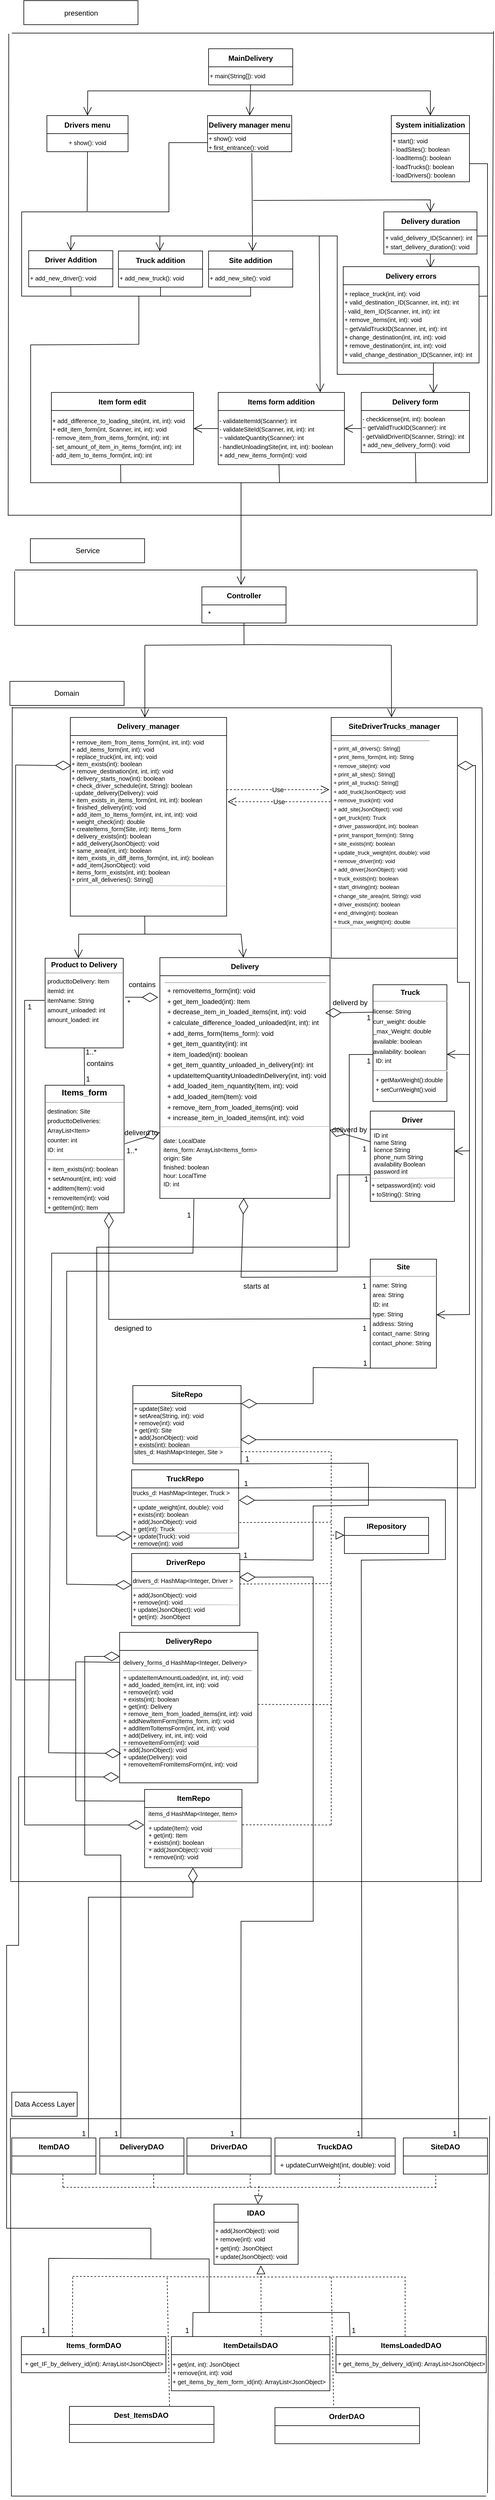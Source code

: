 <mxfile version="24.6.5" type="github">
  <diagram name="‫עמוד-1‬" id="QEyRfJSeKuUXjwShDbPV">
    <mxGraphModel dx="1050" dy="522" grid="1" gridSize="10" guides="1" tooltips="1" connect="1" arrows="1" fold="1" page="1" pageScale="1" pageWidth="827" pageHeight="1169" math="0" shadow="0">
      <root>
        <mxCell id="0" />
        <mxCell id="1" parent="0" />
        <mxCell id="l4jKO0WD0FbCoZLwUyIj-1" value="presention" style="rounded=0;whiteSpace=wrap;html=1;spacingBottom=-1;" vertex="1" parent="1">
          <mxGeometry x="38.59" y="49" width="190" height="40" as="geometry" />
        </mxCell>
        <mxCell id="l4jKO0WD0FbCoZLwUyIj-2" value="Delivery duration" style="swimlane;fontStyle=1;childLayout=stackLayout;horizontal=1;startSize=30;horizontalStack=0;resizeParent=1;resizeParentMax=0;resizeLast=0;collapsible=1;marginBottom=0;whiteSpace=wrap;html=1;spacingBottom=-1;" vertex="1" parent="1">
          <mxGeometry x="637.5" y="400" width="155" height="70" as="geometry" />
        </mxCell>
        <mxCell id="l4jKO0WD0FbCoZLwUyIj-3" value="&lt;font style=&quot;font-size: 10px;&quot;&gt;&lt;span style=&quot;background-color: rgb(255, 255, 255);&quot;&gt;+ valid_delivery_ID(Scanner): int&lt;/span&gt;&lt;br style=&quot;background-color: rgb(255, 255, 255);&quot;&gt;&lt;span style=&quot;background-color: rgb(255, 255, 255);&quot;&gt;+ start_delivery_duration(): void&lt;/span&gt;&lt;/font&gt;" style="text;html=1;align=left;verticalAlign=middle;resizable=0;points=[];autosize=1;strokeColor=none;fillColor=none;" vertex="1" parent="l4jKO0WD0FbCoZLwUyIj-2">
          <mxGeometry y="30" width="155" height="40" as="geometry" />
        </mxCell>
        <mxCell id="l4jKO0WD0FbCoZLwUyIj-4" value="Delivery form" style="swimlane;fontStyle=1;childLayout=stackLayout;horizontal=1;startSize=30;horizontalStack=0;resizeParent=1;resizeParentMax=0;resizeLast=0;collapsible=1;marginBottom=0;whiteSpace=wrap;html=1;spacingBottom=-1;" vertex="1" parent="1">
          <mxGeometry x="600" y="700" width="180" height="100" as="geometry" />
        </mxCell>
        <mxCell id="l4jKO0WD0FbCoZLwUyIj-5" value="&lt;font style=&quot;font-size: 10px;&quot;&gt;&lt;span style=&quot;background-color: rgb(255, 255, 255);&quot;&gt;- checklicense(int, int): boolean&lt;/span&gt;&lt;br style=&quot;background-color: rgb(255, 255, 255);&quot;&gt;&lt;span style=&quot;background-color: rgb(255, 255, 255);&quot;&gt;~ getValidTruckID(Scanner): int&lt;/span&gt;&lt;br style=&quot;background-color: rgb(255, 255, 255);&quot;&gt;&lt;span style=&quot;background-color: rgb(255, 255, 255);&quot;&gt;- getValidDriverID(Scanner, String): int&lt;/span&gt;&lt;br style=&quot;background-color: rgb(255, 255, 255);&quot;&gt;&lt;span style=&quot;background-color: rgb(255, 255, 255);&quot;&gt;+ add_new_delivery_form(): void&lt;/span&gt;&lt;/font&gt;" style="text;html=1;align=left;verticalAlign=middle;resizable=0;points=[];autosize=1;strokeColor=none;fillColor=none;" vertex="1" parent="l4jKO0WD0FbCoZLwUyIj-4">
          <mxGeometry y="30" width="180" height="70" as="geometry" />
        </mxCell>
        <mxCell id="l4jKO0WD0FbCoZLwUyIj-6" value="Delivery manager menu" style="swimlane;fontStyle=1;childLayout=stackLayout;horizontal=1;startSize=30;horizontalStack=0;resizeParent=1;resizeParentMax=0;resizeLast=0;collapsible=1;marginBottom=0;whiteSpace=wrap;html=1;spacingBottom=-1;" vertex="1" parent="1">
          <mxGeometry x="344.29" y="240" width="140" height="60" as="geometry" />
        </mxCell>
        <mxCell id="l4jKO0WD0FbCoZLwUyIj-7" value="&lt;font style=&quot;font-size: 10px;&quot;&gt;&lt;span style=&quot;text-wrap: nowrap; background-color: rgb(255, 255, 255);&quot;&gt;+ show(): void&lt;/span&gt;&lt;br style=&quot;text-wrap: nowrap; background-color: rgb(255, 255, 255);&quot;&gt;&lt;span style=&quot;text-wrap: nowrap; background-color: rgb(255, 255, 255);&quot;&gt;+ first_entrance(): void&lt;/span&gt;&lt;/font&gt;" style="text;html=1;align=left;verticalAlign=middle;whiteSpace=wrap;rounded=0;" vertex="1" parent="l4jKO0WD0FbCoZLwUyIj-6">
          <mxGeometry y="30" width="140" height="30" as="geometry" />
        </mxCell>
        <mxCell id="l4jKO0WD0FbCoZLwUyIj-8" value="Driver Addition" style="swimlane;fontStyle=1;childLayout=stackLayout;horizontal=1;startSize=30;horizontalStack=0;resizeParent=1;resizeParentMax=0;resizeLast=0;collapsible=1;marginBottom=0;whiteSpace=wrap;html=1;spacingBottom=-1;" vertex="1" parent="1">
          <mxGeometry x="46.7" y="464.5" width="140" height="60" as="geometry" />
        </mxCell>
        <mxCell id="l4jKO0WD0FbCoZLwUyIj-9" value="&lt;span style=&quot;background-color: rgb(255, 255, 255); font-size: 10px;&quot;&gt;+ add_new_driver(): void&lt;/span&gt;" style="text;html=1;align=left;verticalAlign=middle;resizable=0;points=[];autosize=1;strokeColor=none;fillColor=none;" vertex="1" parent="l4jKO0WD0FbCoZLwUyIj-8">
          <mxGeometry y="30" width="140" height="30" as="geometry" />
        </mxCell>
        <mxCell id="l4jKO0WD0FbCoZLwUyIj-10" value="Truck addition" style="swimlane;fontStyle=1;childLayout=stackLayout;horizontal=1;startSize=30;horizontalStack=0;resizeParent=1;resizeParentMax=0;resizeLast=0;collapsible=1;marginBottom=0;whiteSpace=wrap;html=1;spacingBottom=-1;" vertex="1" parent="1">
          <mxGeometry x="196" y="465" width="140" height="60" as="geometry" />
        </mxCell>
        <mxCell id="l4jKO0WD0FbCoZLwUyIj-11" value="&lt;span style=&quot;background-color: rgb(255, 255, 255); font-size: 10px;&quot;&gt;+ add_new_truck(): void&lt;/span&gt;" style="text;html=1;align=left;verticalAlign=middle;resizable=0;points=[];autosize=1;strokeColor=none;fillColor=none;" vertex="1" parent="l4jKO0WD0FbCoZLwUyIj-10">
          <mxGeometry y="30" width="140" height="30" as="geometry" />
        </mxCell>
        <mxCell id="l4jKO0WD0FbCoZLwUyIj-12" value="Site addition" style="swimlane;fontStyle=1;childLayout=stackLayout;horizontal=1;startSize=30;horizontalStack=0;resizeParent=1;resizeParentMax=0;resizeLast=0;collapsible=1;marginBottom=0;whiteSpace=wrap;html=1;spacingBottom=-1;" vertex="1" parent="1">
          <mxGeometry x="346.0" y="465" width="140" height="60" as="geometry" />
        </mxCell>
        <mxCell id="l4jKO0WD0FbCoZLwUyIj-13" value="&lt;span style=&quot;background-color: rgb(255, 255, 255); font-size: 10px;&quot;&gt;+ add_new_site(): void&lt;/span&gt;" style="text;html=1;align=left;verticalAlign=middle;resizable=0;points=[];autosize=1;strokeColor=none;fillColor=none;" vertex="1" parent="l4jKO0WD0FbCoZLwUyIj-12">
          <mxGeometry y="30" width="140" height="30" as="geometry" />
        </mxCell>
        <mxCell id="l4jKO0WD0FbCoZLwUyIj-14" value="Items form addition" style="swimlane;fontStyle=1;childLayout=stackLayout;horizontal=1;startSize=30;horizontalStack=0;resizeParent=1;resizeParentMax=0;resizeLast=0;collapsible=1;marginBottom=0;whiteSpace=wrap;html=1;spacingBottom=-1;" vertex="1" parent="1">
          <mxGeometry x="362" y="700" width="210" height="120" as="geometry" />
        </mxCell>
        <mxCell id="l4jKO0WD0FbCoZLwUyIj-15" value="&lt;font style=&quot;font-size: 10px;&quot;&gt;&lt;span style=&quot;background-color: rgb(255, 255, 255);&quot;&gt;- validateItemId(Scanner): int&lt;/span&gt;&lt;br style=&quot;background-color: rgb(255, 255, 255);&quot;&gt;&lt;span style=&quot;background-color: rgb(255, 255, 255);&quot;&gt;- validateSiteId(Scanner, int, int): int&lt;/span&gt;&lt;br style=&quot;background-color: rgb(255, 255, 255);&quot;&gt;&lt;span style=&quot;background-color: rgb(255, 255, 255);&quot;&gt;~ validateQuantity(Scanner): int&lt;/span&gt;&lt;br style=&quot;background-color: rgb(255, 255, 255);&quot;&gt;&lt;span style=&quot;background-color: rgb(255, 255, 255);&quot;&gt;- handleUnloadingSite(int, int, int): boolean&lt;/span&gt;&lt;br style=&quot;background-color: rgb(255, 255, 255);&quot;&gt;&lt;span style=&quot;background-color: rgb(255, 255, 255);&quot;&gt;+ add_new_items_form(int): void&lt;/span&gt;&lt;/font&gt;" style="text;html=1;align=left;verticalAlign=middle;resizable=0;points=[];autosize=1;strokeColor=none;fillColor=none;" vertex="1" parent="l4jKO0WD0FbCoZLwUyIj-14">
          <mxGeometry y="30" width="210" height="90" as="geometry" />
        </mxCell>
        <mxCell id="l4jKO0WD0FbCoZLwUyIj-16" value="Drivers menu" style="swimlane;fontStyle=1;childLayout=stackLayout;horizontal=1;startSize=30;horizontalStack=0;resizeParent=1;resizeParentMax=0;resizeLast=0;collapsible=1;marginBottom=0;whiteSpace=wrap;html=1;spacingBottom=-1;" vertex="1" parent="1">
          <mxGeometry x="77.04" y="240" width="135" height="60" as="geometry" />
        </mxCell>
        <mxCell id="l4jKO0WD0FbCoZLwUyIj-17" value="&lt;span style=&quot;text-align: left; text-wrap: nowrap; background-color: rgb(255, 255, 255);&quot;&gt;&lt;font style=&quot;font-size: 10px;&quot;&gt;+ show(): void&lt;/font&gt;&lt;/span&gt;" style="text;html=1;align=center;verticalAlign=middle;whiteSpace=wrap;rounded=0;" vertex="1" parent="l4jKO0WD0FbCoZLwUyIj-16">
          <mxGeometry y="30" width="135" height="30" as="geometry" />
        </mxCell>
        <mxCell id="l4jKO0WD0FbCoZLwUyIj-18" value="Item form edit" style="swimlane;fontStyle=1;childLayout=stackLayout;horizontal=1;startSize=30;horizontalStack=0;resizeParent=1;resizeParentMax=0;resizeLast=0;collapsible=1;marginBottom=0;whiteSpace=wrap;html=1;spacingBottom=-1;" vertex="1" parent="1">
          <mxGeometry x="84.47" y="700" width="236.53" height="120" as="geometry" />
        </mxCell>
        <mxCell id="l4jKO0WD0FbCoZLwUyIj-19" value="&lt;font style=&quot;font-size: 10px;&quot;&gt;&lt;span style=&quot;background-color: rgb(255, 255, 255);&quot;&gt;+ add_difference_to_loading_site(int, int, int): void&lt;/span&gt;&lt;br style=&quot;background-color: rgb(255, 255, 255);&quot;&gt;&lt;span style=&quot;background-color: rgb(255, 255, 255);&quot;&gt;+ edit_item_form(int, Scanner, int, int): void&lt;/span&gt;&lt;br style=&quot;background-color: rgb(255, 255, 255);&quot;&gt;&lt;span style=&quot;background-color: rgb(255, 255, 255);&quot;&gt;- remove_item_from_items_form(int, int): int&lt;/span&gt;&lt;br style=&quot;background-color: rgb(255, 255, 255);&quot;&gt;&lt;span style=&quot;background-color: rgb(255, 255, 255);&quot;&gt;- set_amount_of_item_in_items_form(int, int): int&lt;/span&gt;&lt;br style=&quot;background-color: rgb(255, 255, 255);&quot;&gt;&lt;span style=&quot;background-color: rgb(255, 255, 255);&quot;&gt;- add_item_to_items_form(int, int): int&lt;/span&gt;&lt;/font&gt;" style="text;html=1;align=left;verticalAlign=middle;resizable=0;points=[];autosize=1;strokeColor=none;fillColor=none;" vertex="1" parent="l4jKO0WD0FbCoZLwUyIj-18">
          <mxGeometry y="30" width="236.53" height="90" as="geometry" />
        </mxCell>
        <mxCell id="l4jKO0WD0FbCoZLwUyIj-20" value="System initialization" style="swimlane;fontStyle=1;childLayout=stackLayout;horizontal=1;startSize=30;horizontalStack=0;resizeParent=1;resizeParentMax=0;resizeLast=0;collapsible=1;marginBottom=0;whiteSpace=wrap;html=1;spacingBottom=-1;" vertex="1" parent="1">
          <mxGeometry x="650" y="240" width="130" height="110" as="geometry" />
        </mxCell>
        <mxCell id="l4jKO0WD0FbCoZLwUyIj-21" value="&lt;font style=&quot;font-size: 10px;&quot;&gt;&lt;span style=&quot;text-wrap: nowrap; background-color: rgb(255, 255, 255);&quot;&gt;+ start(): void&lt;/span&gt;&lt;br style=&quot;text-wrap: nowrap; background-color: rgb(255, 255, 255);&quot;&gt;&lt;span style=&quot;text-wrap: nowrap; background-color: rgb(255, 255, 255);&quot;&gt;- loadSites(): boolean&lt;/span&gt;&lt;br style=&quot;text-wrap: nowrap; background-color: rgb(255, 255, 255);&quot;&gt;&lt;span style=&quot;text-wrap: nowrap; background-color: rgb(255, 255, 255);&quot;&gt;- loadItems(): boolean&lt;/span&gt;&lt;br style=&quot;text-wrap: nowrap; background-color: rgb(255, 255, 255);&quot;&gt;&lt;span style=&quot;text-wrap: nowrap; background-color: rgb(255, 255, 255);&quot;&gt;- loadTrucks(): boolean&lt;/span&gt;&lt;br style=&quot;text-wrap: nowrap; background-color: rgb(255, 255, 255);&quot;&gt;&lt;span style=&quot;text-wrap: nowrap; background-color: rgb(255, 255, 255);&quot;&gt;- loadDrivers(): boolean&lt;/span&gt;&lt;/font&gt;" style="text;html=1;align=left;verticalAlign=middle;whiteSpace=wrap;rounded=0;" vertex="1" parent="l4jKO0WD0FbCoZLwUyIj-20">
          <mxGeometry y="30" width="130" height="80" as="geometry" />
        </mxCell>
        <mxCell id="l4jKO0WD0FbCoZLwUyIj-22" value="" style="endArrow=open;endSize=12;html=1;rounded=0;entryX=0.5;entryY=0;entryDx=0;entryDy=0;spacingBottom=-1;" edge="1" parent="1" target="l4jKO0WD0FbCoZLwUyIj-2">
          <mxGeometry width="160" relative="1" as="geometry">
            <mxPoint x="420" y="381" as="sourcePoint" />
            <mxPoint x="307.04" y="390" as="targetPoint" />
            <Array as="points">
              <mxPoint x="715" y="380" />
            </Array>
          </mxGeometry>
        </mxCell>
        <mxCell id="l4jKO0WD0FbCoZLwUyIj-23" value="" style="endArrow=open;endSize=12;html=1;rounded=0;entryX=0.5;entryY=0;entryDx=0;entryDy=0;spacingBottom=-1;" edge="1" parent="1" target="l4jKO0WD0FbCoZLwUyIj-8">
          <mxGeometry x="0.004" width="160" relative="1" as="geometry">
            <mxPoint x="270" y="440" as="sourcePoint" />
            <mxPoint x="377.04" y="382" as="targetPoint" />
            <Array as="points">
              <mxPoint x="117" y="440" />
            </Array>
            <mxPoint as="offset" />
          </mxGeometry>
        </mxCell>
        <mxCell id="l4jKO0WD0FbCoZLwUyIj-24" value="" style="endArrow=open;endSize=12;html=1;rounded=0;spacingBottom=-1;exitX=0.526;exitY=1.103;exitDx=0;exitDy=0;exitPerimeter=0;entryX=0.492;entryY=0.003;entryDx=0;entryDy=0;entryPerimeter=0;" edge="1" parent="1" target="l4jKO0WD0FbCoZLwUyIj-10">
          <mxGeometry width="160" relative="1" as="geometry">
            <mxPoint x="417.93" y="302.09" as="sourcePoint" />
            <mxPoint x="265" y="469" as="targetPoint" />
            <Array as="points">
              <mxPoint x="419" y="440" />
              <mxPoint x="265" y="440" />
            </Array>
          </mxGeometry>
        </mxCell>
        <mxCell id="l4jKO0WD0FbCoZLwUyIj-25" value="" style="endArrow=open;endSize=12;html=1;rounded=0;entryX=0.5;entryY=0;entryDx=0;entryDy=0;spacingBottom=-1;" edge="1" parent="1">
          <mxGeometry x="-0.016" y="2" width="160" relative="1" as="geometry">
            <mxPoint x="419" y="423" as="sourcePoint" />
            <mxPoint x="419.0" y="465" as="targetPoint" />
            <Array as="points" />
            <mxPoint as="offset" />
          </mxGeometry>
        </mxCell>
        <mxCell id="l4jKO0WD0FbCoZLwUyIj-26" value="" style="endArrow=open;endSize=12;html=1;rounded=0;entryX=0.808;entryY=-0.003;entryDx=0;entryDy=0;spacingBottom=-1;entryPerimeter=0;" edge="1" parent="1" target="l4jKO0WD0FbCoZLwUyIj-14">
          <mxGeometry width="160" relative="1" as="geometry">
            <mxPoint x="420" y="440" as="sourcePoint" />
            <mxPoint x="531" y="584" as="targetPoint" />
            <Array as="points">
              <mxPoint x="530" y="440" />
            </Array>
          </mxGeometry>
        </mxCell>
        <mxCell id="l4jKO0WD0FbCoZLwUyIj-27" value="" style="endArrow=open;endSize=12;html=1;rounded=0;entryX=0.667;entryY=0.01;entryDx=0;entryDy=0;entryPerimeter=0;spacingBottom=-1;" edge="1" parent="1" target="l4jKO0WD0FbCoZLwUyIj-4">
          <mxGeometry width="160" relative="1" as="geometry">
            <mxPoint x="530" y="440" as="sourcePoint" />
            <mxPoint x="715.16" y="582.92" as="targetPoint" />
            <Array as="points">
              <mxPoint x="560" y="440" />
              <mxPoint x="560" y="670" />
              <mxPoint x="720" y="670" />
            </Array>
          </mxGeometry>
        </mxCell>
        <mxCell id="l4jKO0WD0FbCoZLwUyIj-28" value="" style="endArrow=open;endSize=12;html=1;rounded=0;entryX=0.642;entryY=0.012;entryDx=0;entryDy=0;exitX=0.5;exitY=1;exitDx=0;exitDy=0;spacingBottom=-1;entryPerimeter=0;" edge="1" parent="1" source="l4jKO0WD0FbCoZLwUyIj-2" target="l4jKO0WD0FbCoZLwUyIj-191">
          <mxGeometry width="160" relative="1" as="geometry">
            <mxPoint x="52.04" y="570" as="sourcePoint" />
            <mxPoint x="212.04" y="570" as="targetPoint" />
          </mxGeometry>
        </mxCell>
        <mxCell id="l4jKO0WD0FbCoZLwUyIj-29" value="" style="endArrow=open;endSize=12;html=1;rounded=0;exitX=0;exitY=0.5;exitDx=0;exitDy=0;entryX=1;entryY=0.5;entryDx=0;entryDy=0;spacingBottom=-1;" edge="1" parent="1" source="l4jKO0WD0FbCoZLwUyIj-14" target="l4jKO0WD0FbCoZLwUyIj-18">
          <mxGeometry width="160" relative="1" as="geometry">
            <mxPoint x="585.58" y="570" as="sourcePoint" />
            <mxPoint x="183.54" y="630" as="targetPoint" />
          </mxGeometry>
        </mxCell>
        <mxCell id="l4jKO0WD0FbCoZLwUyIj-30" value="" style="endArrow=open;endSize=12;html=1;rounded=0;exitX=0.001;exitY=0.429;exitDx=0;exitDy=0;entryX=1;entryY=0.5;entryDx=0;entryDy=0;spacingBottom=-1;exitPerimeter=0;" edge="1" parent="1" source="l4jKO0WD0FbCoZLwUyIj-5" target="l4jKO0WD0FbCoZLwUyIj-14">
          <mxGeometry width="160" relative="1" as="geometry">
            <mxPoint x="297.04" y="510" as="sourcePoint" />
            <mxPoint x="457.04" y="510" as="targetPoint" />
            <mxPoint as="offset" />
          </mxGeometry>
        </mxCell>
        <mxCell id="l4jKO0WD0FbCoZLwUyIj-31" value="" style="line;strokeWidth=1;align=left;verticalAlign=middle;spacingTop=-1;spacingLeft=3;spacingRight=3;rotatable=0;labelPosition=right;points=[];portConstraint=eastwest;spacingBottom=-1;" vertex="1" parent="1">
          <mxGeometry x="18.59" y="99" width="801.41" height="8" as="geometry" />
        </mxCell>
        <mxCell id="l4jKO0WD0FbCoZLwUyIj-32" value="" style="line;strokeWidth=1;align=left;verticalAlign=middle;spacingTop=-1;spacingLeft=3;spacingRight=3;rotatable=0;labelPosition=right;points=[];portConstraint=eastwest;spacingBottom=-1;" vertex="1" parent="1">
          <mxGeometry x="11.78" y="900" width="805.04" height="8" as="geometry" />
        </mxCell>
        <mxCell id="l4jKO0WD0FbCoZLwUyIj-33" value="" style="endArrow=none;html=1;rounded=0;spacingBottom=-1;exitX=0.001;exitY=0.513;exitDx=0;exitDy=0;exitPerimeter=0;" edge="1" parent="1" source="l4jKO0WD0FbCoZLwUyIj-32">
          <mxGeometry width="50" height="50" relative="1" as="geometry">
            <mxPoint x="10" y="620" as="sourcePoint" />
            <mxPoint x="13.59" y="104" as="targetPoint" />
          </mxGeometry>
        </mxCell>
        <mxCell id="l4jKO0WD0FbCoZLwUyIj-34" value="" style="endArrow=none;html=1;rounded=0;exitX=1;exitY=0.545;exitDx=0;exitDy=0;exitPerimeter=0;spacingBottom=-1;" edge="1" parent="1" source="l4jKO0WD0FbCoZLwUyIj-32">
          <mxGeometry width="50" height="50" relative="1" as="geometry">
            <mxPoint x="814.045" y="612" as="sourcePoint" />
            <mxPoint x="820" y="100" as="targetPoint" />
          </mxGeometry>
        </mxCell>
        <mxCell id="l4jKO0WD0FbCoZLwUyIj-35" value="Service" style="rounded=0;whiteSpace=wrap;html=1;" vertex="1" parent="1">
          <mxGeometry x="49.54" y="943" width="190" height="40" as="geometry" />
        </mxCell>
        <mxCell id="l4jKO0WD0FbCoZLwUyIj-36" value="&lt;b&gt;Controller&lt;/b&gt;" style="swimlane;fontStyle=0;childLayout=stackLayout;horizontal=1;startSize=30;horizontalStack=0;resizeParent=1;resizeParentMax=0;resizeLast=0;collapsible=1;marginBottom=0;whiteSpace=wrap;html=1;" vertex="1" parent="1">
          <mxGeometry x="334.84" y="1023" width="140" height="60" as="geometry" />
        </mxCell>
        <mxCell id="l4jKO0WD0FbCoZLwUyIj-37" value="" style="line;strokeWidth=1;fillColor=none;align=left;verticalAlign=middle;spacingTop=-1;spacingLeft=3;spacingRight=3;rotatable=0;labelPosition=right;points=[];portConstraint=eastwest;strokeColor=inherit;" vertex="1" parent="1">
          <mxGeometry x="23.84" y="991" width="769" height="8" as="geometry" />
        </mxCell>
        <mxCell id="l4jKO0WD0FbCoZLwUyIj-38" value="" style="line;strokeWidth=1;fillColor=none;align=left;verticalAlign=middle;spacingTop=-1;spacingLeft=3;spacingRight=3;rotatable=0;labelPosition=right;points=[];portConstraint=eastwest;strokeColor=inherit;" vertex="1" parent="1">
          <mxGeometry x="23.54" y="1083" width="769.3" height="8" as="geometry" />
        </mxCell>
        <mxCell id="l4jKO0WD0FbCoZLwUyIj-39" value="" style="endArrow=none;html=1;rounded=0;entryX=0.001;entryY=0.6;entryDx=0;entryDy=0;entryPerimeter=0;exitX=0.001;exitY=0.65;exitDx=0;exitDy=0;exitPerimeter=0;" edge="1" parent="1">
          <mxGeometry width="50" height="50" relative="1" as="geometry">
            <mxPoint x="23.34" y="1087.2" as="sourcePoint" />
            <mxPoint x="23.34" y="996.8" as="targetPoint" />
          </mxGeometry>
        </mxCell>
        <mxCell id="l4jKO0WD0FbCoZLwUyIj-40" value="" style="endArrow=none;html=1;rounded=0;entryX=0.001;entryY=0.6;entryDx=0;entryDy=0;entryPerimeter=0;exitX=0.001;exitY=0.65;exitDx=0;exitDy=0;exitPerimeter=0;" edge="1" parent="1">
          <mxGeometry width="50" height="50" relative="1" as="geometry">
            <mxPoint x="792.84" y="1086.2" as="sourcePoint" />
            <mxPoint x="792.84" y="995.8" as="targetPoint" />
          </mxGeometry>
        </mxCell>
        <mxCell id="l4jKO0WD0FbCoZLwUyIj-41" value="Domain" style="rounded=0;whiteSpace=wrap;html=1;" vertex="1" parent="1">
          <mxGeometry x="15.46" y="1180" width="190" height="40" as="geometry" />
        </mxCell>
        <mxCell id="l4jKO0WD0FbCoZLwUyIj-42" value="Driver" style="swimlane;childLayout=stackLayout;horizontal=1;startSize=30;horizontalStack=0;resizeParent=1;resizeParentMax=0;resizeLast=0;collapsible=1;marginBottom=0;whiteSpace=wrap;html=1;" vertex="1" parent="1">
          <mxGeometry x="615" y="1894" width="140" height="150" as="geometry" />
        </mxCell>
        <mxCell id="l4jKO0WD0FbCoZLwUyIj-43" value="ID int&amp;nbsp;&lt;div&gt;name String&lt;/div&gt;&lt;div&gt;licence String&lt;/div&gt;&lt;div&gt;phone_num String&lt;/div&gt;&lt;div&gt;availability Boolean&lt;/div&gt;&lt;div&gt;password int&lt;/div&gt;" style="text;strokeColor=none;fillColor=none;align=left;verticalAlign=middle;spacingLeft=4;spacingRight=4;overflow=hidden;points=[[0,0.5],[1,0.5]];portConstraint=eastwest;rotatable=0;whiteSpace=wrap;html=1;fontColor=#000000;labelBackgroundColor=none;fontSize=10;" vertex="1" parent="l4jKO0WD0FbCoZLwUyIj-42">
          <mxGeometry y="30" width="140" height="80" as="geometry" />
        </mxCell>
        <mxCell id="l4jKO0WD0FbCoZLwUyIj-44" value="&lt;font style=&quot;font-size: 10px;&quot;&gt;&lt;span style=&quot;background-color: rgb(255, 255, 255);&quot;&gt;+ setpassword(int): void&lt;/span&gt;&lt;br style=&quot;background-color: rgb(255, 255, 255);&quot;&gt;&lt;span style=&quot;background-color: rgb(255, 255, 255);&quot;&gt;+ toString(): String&lt;/span&gt;&lt;/font&gt;" style="text;html=1;align=left;verticalAlign=middle;resizable=0;points=[];autosize=1;strokeColor=none;fillColor=none;" vertex="1" parent="l4jKO0WD0FbCoZLwUyIj-42">
          <mxGeometry y="110" width="140" height="40" as="geometry" />
        </mxCell>
        <mxCell id="l4jKO0WD0FbCoZLwUyIj-45" value="" style="endArrow=none;html=1;rounded=0;entryX=0.998;entryY=0.025;entryDx=0;entryDy=0;entryPerimeter=0;exitX=0.002;exitY=0.042;exitDx=0;exitDy=0;exitPerimeter=0;fontColor=#D6D6D6;strokeColor=#BABABA;" edge="1" parent="l4jKO0WD0FbCoZLwUyIj-42" source="l4jKO0WD0FbCoZLwUyIj-44" target="l4jKO0WD0FbCoZLwUyIj-44">
          <mxGeometry width="50" height="50" relative="1" as="geometry">
            <mxPoint x="-339" y="56" as="sourcePoint" />
            <mxPoint x="-65" y="56" as="targetPoint" />
          </mxGeometry>
        </mxCell>
        <mxCell id="l4jKO0WD0FbCoZLwUyIj-46" value="Delivery" style="swimlane;childLayout=stackLayout;horizontal=1;startSize=30;horizontalStack=0;resizeParent=1;resizeParentMax=0;resizeLast=0;collapsible=1;marginBottom=0;whiteSpace=wrap;html=1;" vertex="1" parent="1">
          <mxGeometry x="265" y="1639" width="283" height="400" as="geometry" />
        </mxCell>
        <mxCell id="l4jKO0WD0FbCoZLwUyIj-47" value="&lt;hr style=&quot;text-align: left; background-color: rgb(255, 255, 255); font-size: 11px;&quot; size=&quot;1&quot;&gt;&lt;p style=&quot;text-align: left; background-color: rgb(255, 255, 255); margin: 0px 0px 0px 4px; line-height: 1.6; font-size: 11px;&quot;&gt;&lt;font style=&quot;font-size: 11px;&quot;&gt;+ removeItems_form(int): void&lt;br&gt;+ get_item_loaded(int): Item&lt;br&gt;+ decrease_item_in_loaded_items(int, int): void&lt;br&gt;+ calculate_difference_loaded_unloaded(int, int): int&lt;br&gt;+ add_items_form(Items_form): void&lt;br&gt;+ get_item_quantity(int): int&lt;br&gt;+ item_loaded(int): boolean&lt;br&gt;+ get_item_quantity_unloaded_in_delivery(int): int&lt;br&gt;+ updateItemQuantityUnloadedInDelivery(int, int): void&lt;br&gt;+ add_loaded_item_nquantity(Item, int): void&lt;br&gt;+ add_loaded_item(Item): void&lt;br&gt;+ remove_item_from_loaded_items(int): void&lt;br&gt;+ increase_item_in_loaded_items(int, int): void&lt;/font&gt;&lt;/p&gt;" style="text;html=1;align=center;verticalAlign=middle;resizable=0;points=[];autosize=1;strokeColor=none;fillColor=none;" vertex="1" parent="l4jKO0WD0FbCoZLwUyIj-46">
          <mxGeometry y="30" width="283" height="250" as="geometry" />
        </mxCell>
        <mxCell id="l4jKO0WD0FbCoZLwUyIj-48" value="&lt;font style=&quot;font-size: 10px;&quot;&gt;&lt;span style=&quot;text-wrap: nowrap; background-color: rgb(255, 255, 255);&quot;&gt;date: LocalDate&lt;/span&gt;&lt;br style=&quot;text-wrap: nowrap; background-color: rgb(255, 255, 255);&quot;&gt;&lt;span style=&quot;text-wrap: nowrap; background-color: rgb(255, 255, 255);&quot;&gt;items_form: ArrayList&amp;lt;Items_form&amp;gt;&lt;/span&gt;&lt;br style=&quot;text-wrap: nowrap; background-color: rgb(255, 255, 255);&quot;&gt;&lt;span style=&quot;text-wrap: nowrap; background-color: rgb(255, 255, 255);&quot;&gt;origin: Site&lt;/span&gt;&lt;br style=&quot;text-wrap: nowrap; background-color: rgb(255, 255, 255);&quot;&gt;&lt;span style=&quot;text-wrap: nowrap; background-color: rgb(255, 255, 255);&quot;&gt;finished: boolean&lt;/span&gt;&lt;br style=&quot;text-wrap: nowrap; background-color: rgb(255, 255, 255);&quot;&gt;&lt;span style=&quot;text-wrap: nowrap; background-color: rgb(255, 255, 255);&quot;&gt;hour: LocalTime&lt;/span&gt;&lt;br style=&quot;text-wrap: nowrap; background-color: rgb(255, 255, 255);&quot;&gt;&lt;span style=&quot;text-wrap: nowrap; background-color: rgb(255, 255, 255);&quot;&gt;ID: int&lt;/span&gt;&lt;/font&gt;" style="text;strokeColor=none;fillColor=none;align=left;verticalAlign=middle;spacingLeft=4;spacingRight=4;overflow=hidden;points=[[0,0.5],[1,0.5]];portConstraint=eastwest;rotatable=0;whiteSpace=wrap;html=1;fontColor=#000000;labelBackgroundColor=none;" vertex="1" parent="l4jKO0WD0FbCoZLwUyIj-46">
          <mxGeometry y="280" width="283" height="120" as="geometry" />
        </mxCell>
        <mxCell id="l4jKO0WD0FbCoZLwUyIj-49" value="" style="endArrow=none;html=1;rounded=0;entryX=1;entryY=1.002;entryDx=0;entryDy=0;entryPerimeter=0;exitX=0.005;exitY=1.004;exitDx=0;exitDy=0;exitPerimeter=0;fontColor=#D6D6D6;strokeColor=#BABABA;" edge="1" parent="l4jKO0WD0FbCoZLwUyIj-46" source="l4jKO0WD0FbCoZLwUyIj-47" target="l4jKO0WD0FbCoZLwUyIj-47">
          <mxGeometry width="50" height="50" relative="1" as="geometry">
            <mxPoint x="-55" y="255" as="sourcePoint" />
            <mxPoint x="-5" y="205" as="targetPoint" />
          </mxGeometry>
        </mxCell>
        <mxCell id="l4jKO0WD0FbCoZLwUyIj-50" value="SiteDriverTrucks_manager" style="swimlane;childLayout=stackLayout;horizontal=1;startSize=30;horizontalStack=0;resizeParent=1;resizeParentMax=0;resizeLast=0;collapsible=1;marginBottom=0;whiteSpace=wrap;html=1;fontColor=#000000;labelBackgroundColor=none;" vertex="1" parent="1">
          <mxGeometry x="550" y="1240" width="210" height="400" as="geometry">
            <mxRectangle x="290" y="1070" width="90" height="30" as="alternateBounds" />
          </mxGeometry>
        </mxCell>
        <mxCell id="l4jKO0WD0FbCoZLwUyIj-51" value="&lt;hr style=&quot;text-wrap: nowrap; font-size: 9px;&quot;&gt;&lt;p style=&quot;margin: 0px 0px 0px 4px; line-height: 1.6; font-size: 9px;&quot;&gt;&lt;font style=&quot;font-size: 9px;&quot;&gt;+ print_all_drivers(): String[]&lt;br style=&quot;font-size: 9px;&quot;&gt;+ print_items_form(int, int): String&lt;br style=&quot;font-size: 9px;&quot;&gt;+ remove_site(int): void&lt;br style=&quot;font-size: 9px;&quot;&gt;+ print_all_sites(): String[]&lt;br style=&quot;font-size: 9px;&quot;&gt;+ print_all_trucks(): String[]&lt;br style=&quot;font-size: 9px;&quot;&gt;+ add_truck(JsonObject): void&lt;br style=&quot;font-size: 9px;&quot;&gt;+ remove_truck(int): void&lt;br style=&quot;font-size: 9px;&quot;&gt;+ add_site(JsonObject): void&lt;br style=&quot;font-size: 9px;&quot;&gt;+ get_truck(int): Truck&lt;br style=&quot;font-size: 9px;&quot;&gt;+ driver_password(int, int): boolean&lt;br style=&quot;font-size: 9px;&quot;&gt;+ print_transport_form(int): String&lt;br style=&quot;font-size: 9px;&quot;&gt;+ site_exists(int): boolean&lt;br style=&quot;font-size: 9px;&quot;&gt;+ update_truck_weight(int, double): void&lt;br style=&quot;font-size: 9px;&quot;&gt;+ remove_driver(int): void&lt;br style=&quot;font-size: 9px;&quot;&gt;+ add_driver(JsonObject): void&lt;br style=&quot;font-size: 9px;&quot;&gt;+ truck_exists(int): boolean&lt;br style=&quot;font-size: 9px;&quot;&gt;+ start_driving(int): boolean&lt;br style=&quot;font-size: 9px;&quot;&gt;+ change_site_area(int, String): void&lt;br style=&quot;font-size: 9px;&quot;&gt;+ driver_exists(int): boolean&lt;br style=&quot;font-size: 9px;&quot;&gt;+ end_driving(int): boolean&lt;br style=&quot;font-size: 9px;&quot;&gt;+ truck_max_weight(int): double&lt;/font&gt;&lt;/p&gt;" style="text;strokeColor=none;fillColor=none;align=left;verticalAlign=middle;spacingLeft=0;spacingRight=4;overflow=hidden;points=[[0,0.5],[1,0.5]];portConstraint=eastwest;rotatable=0;whiteSpace=wrap;html=1;spacing=0;labelBackgroundColor=none;fontSize=9;" vertex="1" parent="l4jKO0WD0FbCoZLwUyIj-50">
          <mxGeometry y="30" width="210" height="320" as="geometry" />
        </mxCell>
        <mxCell id="l4jKO0WD0FbCoZLwUyIj-52" value="" style="endArrow=none;html=1;rounded=0;entryX=1;entryY=0;entryDx=0;entryDy=0;exitX=0.004;exitY=1;exitDx=0;exitDy=0;exitPerimeter=0;fontColor=#D6D6D6;strokeColor=#BABABA;" edge="1" parent="l4jKO0WD0FbCoZLwUyIj-50" source="l4jKO0WD0FbCoZLwUyIj-51" target="l4jKO0WD0FbCoZLwUyIj-53">
          <mxGeometry width="50" height="50" relative="1" as="geometry">
            <mxPoint x="-20" y="350" as="sourcePoint" />
            <mxPoint x="254" y="350" as="targetPoint" />
          </mxGeometry>
        </mxCell>
        <mxCell id="l4jKO0WD0FbCoZLwUyIj-53" value="&lt;div style=&quot;font-size: 9px;&quot;&gt;&lt;br&gt;&lt;/div&gt;" style="text;strokeColor=none;align=left;fillColor=none;html=1;verticalAlign=middle;whiteSpace=wrap;rounded=0;fontSize=10;spacingLeft=1;spacingRight=0;" vertex="1" parent="l4jKO0WD0FbCoZLwUyIj-50">
          <mxGeometry y="350" width="210" height="50" as="geometry" />
        </mxCell>
        <mxCell id="l4jKO0WD0FbCoZLwUyIj-54" value="1" style="text;html=1;align=center;verticalAlign=middle;resizable=0;points=[];autosize=1;strokeColor=none;fillColor=none;" vertex="1" parent="1">
          <mxGeometry x="596.53" y="1724" width="30" height="30" as="geometry" />
        </mxCell>
        <mxCell id="l4jKO0WD0FbCoZLwUyIj-55" value="" style="endArrow=diamondThin;endFill=0;endSize=24;html=1;rounded=0;exitX=0;exitY=0.163;exitDx=0;exitDy=0;exitPerimeter=0;entryX=0.493;entryY=0.999;entryDx=0;entryDy=0;entryPerimeter=0;" edge="1" parent="1" source="l4jKO0WD0FbCoZLwUyIj-197" target="l4jKO0WD0FbCoZLwUyIj-48">
          <mxGeometry width="160" relative="1" as="geometry">
            <mxPoint x="587.14" y="2039.14" as="sourcePoint" />
            <mxPoint x="430" y="1990" as="targetPoint" />
            <Array as="points">
              <mxPoint x="400" y="2170" />
            </Array>
          </mxGeometry>
        </mxCell>
        <mxCell id="l4jKO0WD0FbCoZLwUyIj-56" value="" style="endArrow=diamondThin;endFill=0;endSize=24;html=1;rounded=0;entryX=0.998;entryY=0.053;entryDx=0;entryDy=0;entryPerimeter=0;" edge="1" parent="1" target="l4jKO0WD0FbCoZLwUyIj-48">
          <mxGeometry width="160" relative="1" as="geometry">
            <mxPoint x="615.64" y="1945" as="sourcePoint" />
            <mxPoint x="546.36" y="1943.88" as="targetPoint" />
            <Array as="points" />
          </mxGeometry>
        </mxCell>
        <mxCell id="l4jKO0WD0FbCoZLwUyIj-57" value="" style="endArrow=diamondThin;endFill=0;endSize=24;html=1;rounded=0;entryX=-0.009;entryY=1.061;entryDx=0;entryDy=0;entryPerimeter=0;exitX=0.997;exitY=1.022;exitDx=0;exitDy=0;exitPerimeter=0;" edge="1" parent="1" source="l4jKO0WD0FbCoZLwUyIj-65" target="l4jKO0WD0FbCoZLwUyIj-65">
          <mxGeometry width="160" relative="1" as="geometry">
            <mxPoint x="612" y="1730" as="sourcePoint" />
            <mxPoint x="562" y="1729" as="targetPoint" />
            <Array as="points" />
          </mxGeometry>
        </mxCell>
        <mxCell id="l4jKO0WD0FbCoZLwUyIj-58" value="" style="endArrow=diamondThin;endFill=0;endSize=24;html=1;rounded=0;exitX=1.009;exitY=0.459;exitDx=0;exitDy=0;exitPerimeter=0;entryX=-0.001;entryY=0.087;entryDx=0;entryDy=0;entryPerimeter=0;" edge="1" parent="1" source="l4jKO0WD0FbCoZLwUyIj-196" target="l4jKO0WD0FbCoZLwUyIj-48">
          <mxGeometry width="160" relative="1" as="geometry">
            <mxPoint x="209.75" y="1948.47" as="sourcePoint" />
            <mxPoint x="266.375" y="1766.89" as="targetPoint" />
          </mxGeometry>
        </mxCell>
        <mxCell id="l4jKO0WD0FbCoZLwUyIj-59" value="1" style="text;html=1;align=center;verticalAlign=middle;resizable=0;points=[];autosize=1;strokeColor=none;fillColor=none;" vertex="1" parent="1">
          <mxGeometry x="589.5" y="1942" width="30" height="30" as="geometry" />
        </mxCell>
        <mxCell id="l4jKO0WD0FbCoZLwUyIj-60" value="" style="endArrow=open;endSize=12;html=1;rounded=0;entryX=0.491;entryY=0;entryDx=0;entryDy=0;entryPerimeter=0;" edge="1" parent="1" target="l4jKO0WD0FbCoZLwUyIj-46">
          <mxGeometry width="160" relative="1" as="geometry">
            <mxPoint x="240" y="1600" as="sourcePoint" />
            <mxPoint x="461" y="1613" as="targetPoint" />
            <Array as="points">
              <mxPoint x="320" y="1600" />
              <mxPoint x="400" y="1600" />
            </Array>
          </mxGeometry>
        </mxCell>
        <mxCell id="l4jKO0WD0FbCoZLwUyIj-61" value="MainDelivery" style="swimlane;fontStyle=1;childLayout=stackLayout;horizontal=1;startSize=30;horizontalStack=0;resizeParent=1;resizeParentMax=0;resizeLast=0;collapsible=1;marginBottom=0;whiteSpace=wrap;html=1;spacingBottom=-1;" vertex="1" parent="1">
          <mxGeometry x="346.0" y="129" width="140" height="60" as="geometry" />
        </mxCell>
        <mxCell id="l4jKO0WD0FbCoZLwUyIj-62" value="&lt;span style=&quot;background-color: rgb(255, 255, 255);&quot;&gt;&lt;font style=&quot;font-size: 10px;&quot;&gt;+ main(String[]): void&lt;/font&gt;&lt;/span&gt;" style="text;html=1;align=left;verticalAlign=middle;resizable=0;points=[];autosize=1;strokeColor=none;fillColor=none;" vertex="1" parent="l4jKO0WD0FbCoZLwUyIj-61">
          <mxGeometry y="30" width="140" height="30" as="geometry" />
        </mxCell>
        <mxCell id="l4jKO0WD0FbCoZLwUyIj-63" value="1" style="text;html=1;align=center;verticalAlign=middle;resizable=0;points=[];autosize=1;strokeColor=none;fillColor=none;" vertex="1" parent="1">
          <mxGeometry x="589.5" y="2240" width="30" height="30" as="geometry" />
        </mxCell>
        <mxCell id="l4jKO0WD0FbCoZLwUyIj-64" value="starts at" style="text;html=1;align=center;verticalAlign=middle;resizable=0;points=[];autosize=1;strokeColor=none;fillColor=none;" vertex="1" parent="1">
          <mxGeometry x="390" y="2170" width="70" height="30" as="geometry" />
        </mxCell>
        <mxCell id="l4jKO0WD0FbCoZLwUyIj-65" value="deliverd by" style="text;html=1;align=center;verticalAlign=middle;resizable=0;points=[];autosize=1;strokeColor=none;fillColor=none;" vertex="1" parent="1">
          <mxGeometry x="541" y="1699" width="80" height="30" as="geometry" />
        </mxCell>
        <mxCell id="l4jKO0WD0FbCoZLwUyIj-66" value="deliverd by" style="text;html=1;align=center;verticalAlign=middle;resizable=0;points=[];autosize=1;strokeColor=none;fillColor=none;rotation=0;" vertex="1" parent="1">
          <mxGeometry x="539.5" y="1910" width="80" height="30" as="geometry" />
        </mxCell>
        <mxCell id="l4jKO0WD0FbCoZLwUyIj-67" value="deliverd to&amp;nbsp;" style="text;html=1;align=center;verticalAlign=middle;resizable=0;points=[];autosize=1;strokeColor=none;fillColor=none;" vertex="1" parent="1">
          <mxGeometry x="195" y="1915" width="80" height="30" as="geometry" />
        </mxCell>
        <mxCell id="l4jKO0WD0FbCoZLwUyIj-68" value="" style="line;strokeWidth=1;fillColor=none;align=left;verticalAlign=middle;spacingTop=-1;spacingLeft=3;spacingRight=3;rotatable=0;labelPosition=right;points=[];portConstraint=eastwest;strokeColor=inherit;" vertex="1" parent="1">
          <mxGeometry x="18.59" y="1220" width="781.41" height="8" as="geometry" />
        </mxCell>
        <mxCell id="l4jKO0WD0FbCoZLwUyIj-69" value="" style="line;strokeWidth=1;fillColor=none;align=left;verticalAlign=middle;spacingTop=-1;spacingLeft=3;spacingRight=3;rotatable=0;labelPosition=right;points=[];portConstraint=eastwest;strokeColor=inherit;" vertex="1" parent="1">
          <mxGeometry x="16.07" y="3170" width="784.54" height="8" as="geometry" />
        </mxCell>
        <mxCell id="l4jKO0WD0FbCoZLwUyIj-70" value="" style="endArrow=none;html=1;rounded=0;exitX=0.001;exitY=0.351;exitDx=0;exitDy=0;exitPerimeter=0;entryX=0.001;entryY=0.34;entryDx=0;entryDy=0;entryPerimeter=0;" edge="1" parent="1" source="l4jKO0WD0FbCoZLwUyIj-69" target="l4jKO0WD0FbCoZLwUyIj-68">
          <mxGeometry width="50" height="50" relative="1" as="geometry">
            <mxPoint x="19.05" y="2253" as="sourcePoint" />
            <mxPoint x="19" y="1253" as="targetPoint" />
          </mxGeometry>
        </mxCell>
        <mxCell id="l4jKO0WD0FbCoZLwUyIj-71" value="" style="endArrow=none;html=1;rounded=0;entryX=1.001;entryY=0.431;entryDx=0;entryDy=0;entryPerimeter=0;exitX=0.999;exitY=0.451;exitDx=0;exitDy=0;exitPerimeter=0;" edge="1" parent="1" source="l4jKO0WD0FbCoZLwUyIj-69" target="l4jKO0WD0FbCoZLwUyIj-68">
          <mxGeometry width="50" height="50" relative="1" as="geometry">
            <mxPoint x="800" y="3090" as="sourcePoint" />
            <mxPoint x="802" y="1240" as="targetPoint" />
            <Array as="points">
              <mxPoint x="801.8" y="1334" />
            </Array>
          </mxGeometry>
        </mxCell>
        <mxCell id="l4jKO0WD0FbCoZLwUyIj-72" value="" style="endArrow=open;endSize=12;html=1;rounded=0;exitX=0.5;exitY=1;exitDx=0;exitDy=0;entryX=0.5;entryY=0;entryDx=0;entryDy=0;spacingBottom=-1;" edge="1" parent="1" source="l4jKO0WD0FbCoZLwUyIj-61" target="l4jKO0WD0FbCoZLwUyIj-6">
          <mxGeometry x="-0.529" y="27" width="160" relative="1" as="geometry">
            <mxPoint x="116" y="189" as="sourcePoint" />
            <mxPoint x="276" y="189" as="targetPoint" />
            <Array as="points" />
            <mxPoint as="offset" />
          </mxGeometry>
        </mxCell>
        <mxCell id="l4jKO0WD0FbCoZLwUyIj-73" value="" style="endArrow=open;endSize=12;html=1;rounded=0;entryX=0.5;entryY=0;entryDx=0;entryDy=0;spacingBottom=-1;" edge="1" parent="1" target="l4jKO0WD0FbCoZLwUyIj-20">
          <mxGeometry width="160" relative="1" as="geometry">
            <mxPoint x="416" y="199" as="sourcePoint" />
            <mxPoint x="565" y="219" as="targetPoint" />
            <Array as="points">
              <mxPoint x="715" y="199" />
            </Array>
          </mxGeometry>
        </mxCell>
        <mxCell id="l4jKO0WD0FbCoZLwUyIj-74" value="" style="endArrow=open;endSize=12;html=1;rounded=0;entryX=0.5;entryY=0;entryDx=0;entryDy=0;spacingBottom=-1;" edge="1" parent="1" target="l4jKO0WD0FbCoZLwUyIj-16">
          <mxGeometry x="-0.529" y="27" width="160" relative="1" as="geometry">
            <mxPoint x="415" y="199" as="sourcePoint" />
            <mxPoint x="177" y="259" as="targetPoint" />
            <Array as="points">
              <mxPoint x="145" y="199" />
            </Array>
            <mxPoint as="offset" />
          </mxGeometry>
        </mxCell>
        <mxCell id="l4jKO0WD0FbCoZLwUyIj-75" value="" style="endArrow=open;endSize=12;html=1;rounded=0;" edge="1" parent="1">
          <mxGeometry x="-0.016" y="2" width="160" relative="1" as="geometry">
            <mxPoint x="400" y="850" as="sourcePoint" />
            <mxPoint x="400" y="1020" as="targetPoint" />
            <Array as="points" />
            <mxPoint as="offset" />
          </mxGeometry>
        </mxCell>
        <mxCell id="l4jKO0WD0FbCoZLwUyIj-76" value="" style="endArrow=none;html=1;rounded=0;spacingBottom=-1;" edge="1" parent="1">
          <mxGeometry width="50" height="50" relative="1" as="geometry">
            <mxPoint x="120" y="540" as="sourcePoint" />
            <mxPoint x="270" y="540" as="targetPoint" />
            <Array as="points">
              <mxPoint x="170" y="540" />
            </Array>
          </mxGeometry>
        </mxCell>
        <mxCell id="l4jKO0WD0FbCoZLwUyIj-77" value="" style="endArrow=none;html=1;rounded=0;entryX=0.5;entryY=1;entryDx=0;entryDy=0;spacingBottom=-1;" edge="1" parent="1" target="l4jKO0WD0FbCoZLwUyIj-8">
          <mxGeometry width="50" height="50" relative="1" as="geometry">
            <mxPoint x="117" y="540" as="sourcePoint" />
            <mxPoint x="168" y="545" as="targetPoint" />
          </mxGeometry>
        </mxCell>
        <mxCell id="l4jKO0WD0FbCoZLwUyIj-78" value="" style="endArrow=none;html=1;rounded=0;entryX=0.5;entryY=1;entryDx=0;entryDy=0;spacingBottom=-1;" edge="1" parent="1" target="l4jKO0WD0FbCoZLwUyIj-10">
          <mxGeometry width="50" height="50" relative="1" as="geometry">
            <mxPoint x="266" y="540" as="sourcePoint" />
            <mxPoint x="104" y="553" as="targetPoint" />
          </mxGeometry>
        </mxCell>
        <mxCell id="l4jKO0WD0FbCoZLwUyIj-79" value="" style="endArrow=none;html=1;rounded=0;entryX=0.5;entryY=1;entryDx=0;entryDy=0;spacingBottom=-1;" edge="1" parent="1" target="l4jKO0WD0FbCoZLwUyIj-12">
          <mxGeometry width="50" height="50" relative="1" as="geometry">
            <mxPoint x="270" y="540" as="sourcePoint" />
            <mxPoint x="365" y="542.5" as="targetPoint" />
            <Array as="points">
              <mxPoint x="416" y="540" />
            </Array>
          </mxGeometry>
        </mxCell>
        <mxCell id="l4jKO0WD0FbCoZLwUyIj-80" value="" style="endArrow=none;html=1;rounded=0;spacingBottom=-1;" edge="1" parent="1">
          <mxGeometry width="50" height="50" relative="1" as="geometry">
            <mxPoint x="350" y="850" as="sourcePoint" />
            <mxPoint x="230" y="540" as="targetPoint" />
            <Array as="points">
              <mxPoint x="220" y="850" />
              <mxPoint x="50" y="850" />
              <mxPoint x="50" y="661" />
              <mxPoint x="50" y="621" />
              <mxPoint x="230" y="620" />
            </Array>
          </mxGeometry>
        </mxCell>
        <mxCell id="l4jKO0WD0FbCoZLwUyIj-81" value="" style="endArrow=none;html=1;rounded=0;spacingBottom=-1;entryX=0.5;entryY=1;entryDx=0;entryDy=0;" edge="1" parent="1" target="l4jKO0WD0FbCoZLwUyIj-17">
          <mxGeometry width="50" height="50" relative="1" as="geometry">
            <mxPoint x="35" y="400" as="sourcePoint" />
            <mxPoint x="144" y="360" as="targetPoint" />
            <Array as="points">
              <mxPoint x="144" y="400" />
            </Array>
          </mxGeometry>
        </mxCell>
        <mxCell id="l4jKO0WD0FbCoZLwUyIj-82" value="" style="endArrow=none;html=1;rounded=0;spacingBottom=-1;" edge="1" parent="1">
          <mxGeometry width="50" height="50" relative="1" as="geometry">
            <mxPoint x="120" y="540" as="sourcePoint" />
            <mxPoint x="35" y="400" as="targetPoint" />
            <Array as="points">
              <mxPoint x="35" y="540" />
            </Array>
          </mxGeometry>
        </mxCell>
        <mxCell id="l4jKO0WD0FbCoZLwUyIj-83" value="" style="endArrow=none;html=1;rounded=0;entryX=0;entryY=0.75;entryDx=0;entryDy=0;spacingBottom=-1;" edge="1" parent="1" target="l4jKO0WD0FbCoZLwUyIj-6">
          <mxGeometry width="50" height="50" relative="1" as="geometry">
            <mxPoint x="145" y="400" as="sourcePoint" />
            <mxPoint x="485" y="410" as="targetPoint" />
            <Array as="points">
              <mxPoint x="280" y="400" />
              <mxPoint x="280" y="285" />
            </Array>
          </mxGeometry>
        </mxCell>
        <mxCell id="l4jKO0WD0FbCoZLwUyIj-84" value="" style="endArrow=none;html=1;rounded=0;entryX=0.5;entryY=1;entryDx=0;entryDy=0;spacingBottom=-1;" edge="1" parent="1">
          <mxGeometry width="50" height="50" relative="1" as="geometry">
            <mxPoint x="720" y="670" as="sourcePoint" />
            <mxPoint x="720.0" y="651" as="targetPoint" />
          </mxGeometry>
        </mxCell>
        <mxCell id="l4jKO0WD0FbCoZLwUyIj-85" value="" style="endArrow=none;html=1;rounded=0;entryX=1.002;entryY=0.624;entryDx=0;entryDy=0;spacingBottom=-1;entryPerimeter=0;" edge="1" parent="1" target="l4jKO0WD0FbCoZLwUyIj-21">
          <mxGeometry width="50" height="50" relative="1" as="geometry">
            <mxPoint x="810" y="320" as="sourcePoint" />
            <mxPoint x="790.0" y="312.5" as="targetPoint" />
            <Array as="points" />
          </mxGeometry>
        </mxCell>
        <mxCell id="l4jKO0WD0FbCoZLwUyIj-86" value="" style="endArrow=none;html=1;rounded=0;exitX=1.001;exitY=0.148;exitDx=0;exitDy=0;spacingBottom=-1;exitPerimeter=0;" edge="1" parent="1" source="l4jKO0WD0FbCoZLwUyIj-192">
          <mxGeometry width="50" height="50" relative="1" as="geometry">
            <mxPoint x="790" y="540" as="sourcePoint" />
            <mxPoint x="810" y="540" as="targetPoint" />
          </mxGeometry>
        </mxCell>
        <mxCell id="l4jKO0WD0FbCoZLwUyIj-87" value="" style="endArrow=none;html=1;rounded=0;exitX=0.998;exitY=0.257;exitDx=0;exitDy=0;spacingBottom=-1;exitPerimeter=0;" edge="1" parent="1" source="l4jKO0WD0FbCoZLwUyIj-3">
          <mxGeometry width="50" height="50" relative="1" as="geometry">
            <mxPoint x="785" y="440.0" as="sourcePoint" />
            <mxPoint x="810" y="440" as="targetPoint" />
          </mxGeometry>
        </mxCell>
        <mxCell id="l4jKO0WD0FbCoZLwUyIj-88" value="" style="endArrow=none;html=1;rounded=0;spacingBottom=-1;" edge="1" parent="1">
          <mxGeometry width="50" height="50" relative="1" as="geometry">
            <mxPoint x="690" y="801" as="sourcePoint" />
            <mxPoint x="691" y="850" as="targetPoint" />
          </mxGeometry>
        </mxCell>
        <mxCell id="l4jKO0WD0FbCoZLwUyIj-89" value="" style="endArrow=none;html=1;rounded=0;entryX=0.367;entryY=0.99;entryDx=0;entryDy=0;spacingBottom=-1;entryPerimeter=0;" edge="1" parent="1">
          <mxGeometry width="50" height="50" relative="1" as="geometry">
            <mxPoint x="464" y="850" as="sourcePoint" />
            <mxPoint x="463.07" y="819.1" as="targetPoint" />
          </mxGeometry>
        </mxCell>
        <mxCell id="l4jKO0WD0FbCoZLwUyIj-90" value="" style="endArrow=none;html=1;rounded=0;entryX=0.487;entryY=1.006;entryDx=0;entryDy=0;spacingBottom=-1;entryPerimeter=0;" edge="1" parent="1" target="l4jKO0WD0FbCoZLwUyIj-19">
          <mxGeometry width="50" height="50" relative="1" as="geometry">
            <mxPoint x="200" y="850" as="sourcePoint" />
            <mxPoint x="228.59" y="830" as="targetPoint" />
          </mxGeometry>
        </mxCell>
        <mxCell id="l4jKO0WD0FbCoZLwUyIj-91" value="" style="endArrow=open;endSize=12;html=1;rounded=0;entryX=0.478;entryY=-0.001;entryDx=0;entryDy=0;entryPerimeter=0;" edge="1" parent="1" target="l4jKO0WD0FbCoZLwUyIj-50">
          <mxGeometry x="-0.016" y="2" width="160" relative="1" as="geometry">
            <mxPoint x="650" y="1120" as="sourcePoint" />
            <mxPoint x="486.53" y="859" as="targetPoint" />
            <Array as="points" />
            <mxPoint as="offset" />
          </mxGeometry>
        </mxCell>
        <mxCell id="l4jKO0WD0FbCoZLwUyIj-92" value="Delivery_manager" style="swimlane;childLayout=stackLayout;horizontal=1;startSize=30;horizontalStack=0;resizeParent=1;resizeParentMax=0;resizeLast=0;collapsible=1;marginBottom=0;whiteSpace=wrap;html=1;fontColor=#000000;labelBackgroundColor=none;" vertex="1" parent="1">
          <mxGeometry x="116" y="1240" width="260" height="330" as="geometry">
            <mxRectangle x="290" y="1070" width="90" height="30" as="alternateBounds" />
          </mxGeometry>
        </mxCell>
        <mxCell id="l4jKO0WD0FbCoZLwUyIj-93" value="&lt;div style=&quot;font-size: 10px;&quot;&gt;&lt;span style=&quot;text-wrap: nowrap; background-color: rgb(255, 255, 255);&quot;&gt;+ remove_item_from_items_form(int, int, int): void&lt;/span&gt;&lt;br style=&quot;text-wrap: nowrap; background-color: rgb(255, 255, 255);&quot;&gt;&lt;span style=&quot;text-wrap: nowrap; background-color: rgb(255, 255, 255);&quot;&gt;+ add_items_form(int, int): void&lt;/span&gt;&lt;br style=&quot;text-wrap: nowrap; background-color: rgb(255, 255, 255);&quot;&gt;&lt;span style=&quot;text-wrap: nowrap; background-color: rgb(255, 255, 255);&quot;&gt;+ replace_truck(int, int, int): void&lt;/span&gt;&lt;br style=&quot;text-wrap: nowrap; background-color: rgb(255, 255, 255);&quot;&gt;&lt;span style=&quot;text-wrap: nowrap; background-color: rgb(255, 255, 255);&quot;&gt;+ item_exists(int): boolean&lt;/span&gt;&lt;br style=&quot;text-wrap: nowrap; background-color: rgb(255, 255, 255);&quot;&gt;&lt;span style=&quot;text-wrap: nowrap; background-color: rgb(255, 255, 255);&quot;&gt;+ remove_destination(int, int, int): void&lt;/span&gt;&lt;br style=&quot;text-wrap: nowrap; background-color: rgb(255, 255, 255);&quot;&gt;&lt;span style=&quot;text-wrap: nowrap; background-color: rgb(255, 255, 255);&quot;&gt;+ delivery_starts_now(int): boolean&lt;/span&gt;&lt;br style=&quot;text-wrap: nowrap; background-color: rgb(255, 255, 255);&quot;&gt;&lt;span style=&quot;text-wrap: nowrap; background-color: rgb(255, 255, 255);&quot;&gt;+ check_driver_schedule(int, String): boolean&lt;/span&gt;&lt;br style=&quot;text-wrap: nowrap; background-color: rgb(255, 255, 255);&quot;&gt;&lt;span style=&quot;text-wrap: nowrap; background-color: rgb(255, 255, 255);&quot;&gt;- update_delivery(Delivery): void&lt;/span&gt;&lt;br style=&quot;text-wrap: nowrap; background-color: rgb(255, 255, 255);&quot;&gt;&lt;span style=&quot;text-wrap: nowrap; background-color: rgb(255, 255, 255);&quot;&gt;+ item_exists_in_items_form(int, int, int): boolean&lt;/span&gt;&lt;br style=&quot;text-wrap: nowrap; background-color: rgb(255, 255, 255);&quot;&gt;&lt;span style=&quot;text-wrap: nowrap; background-color: rgb(255, 255, 255);&quot;&gt;+ finished_delivery(int): void&lt;/span&gt;&lt;br style=&quot;text-wrap: nowrap; background-color: rgb(255, 255, 255);&quot;&gt;&lt;span style=&quot;text-wrap: nowrap; background-color: rgb(255, 255, 255);&quot;&gt;+ add_item_to_Items_form(int, int, int, int): void&lt;/span&gt;&lt;br style=&quot;text-wrap: nowrap; background-color: rgb(255, 255, 255);&quot;&gt;&lt;span style=&quot;text-wrap: nowrap; background-color: rgb(255, 255, 255);&quot;&gt;+ weight_check(int): double&lt;/span&gt;&lt;br style=&quot;text-wrap: nowrap; background-color: rgb(255, 255, 255);&quot;&gt;&lt;span style=&quot;text-wrap: nowrap; background-color: rgb(255, 255, 255);&quot;&gt;+ createItems_form(Site, int): Items_form&lt;/span&gt;&lt;br style=&quot;text-wrap: nowrap; background-color: rgb(255, 255, 255);&quot;&gt;&lt;span style=&quot;text-wrap: nowrap; background-color: rgb(255, 255, 255);&quot;&gt;+ delivery_exists(int): boolean&lt;/span&gt;&lt;br style=&quot;text-wrap: nowrap; background-color: rgb(255, 255, 255);&quot;&gt;&lt;span style=&quot;text-wrap: nowrap; background-color: rgb(255, 255, 255);&quot;&gt;+ add_delivery(JsonObject): void&lt;/span&gt;&lt;br style=&quot;text-wrap: nowrap; background-color: rgb(255, 255, 255);&quot;&gt;&lt;span style=&quot;text-wrap: nowrap; background-color: rgb(255, 255, 255);&quot;&gt;+ same_area(int, int): boolean&lt;/span&gt;&lt;br style=&quot;text-wrap: nowrap; background-color: rgb(255, 255, 255);&quot;&gt;&lt;span style=&quot;text-wrap: nowrap; background-color: rgb(255, 255, 255);&quot;&gt;+ item_exists_in_diff_items_form(int, int, int): boolean&lt;/span&gt;&lt;br style=&quot;text-wrap: nowrap; background-color: rgb(255, 255, 255);&quot;&gt;&lt;span style=&quot;text-wrap: nowrap; background-color: rgb(255, 255, 255);&quot;&gt;+ add_item(JsonObject): void&lt;/span&gt;&lt;br style=&quot;text-wrap: nowrap; background-color: rgb(255, 255, 255);&quot;&gt;&lt;span style=&quot;text-wrap: nowrap; background-color: rgb(255, 255, 255);&quot;&gt;+ items_form_exists(int, int): boolean&lt;/span&gt;&lt;br style=&quot;text-wrap: nowrap; background-color: rgb(255, 255, 255);&quot;&gt;&lt;span style=&quot;text-wrap: nowrap; background-color: rgb(255, 255, 255);&quot;&gt;+ print_all_deliveries(): String[]&lt;/span&gt;&lt;br&gt;&lt;/div&gt;" style="text;strokeColor=none;align=left;fillColor=none;html=1;verticalAlign=middle;whiteSpace=wrap;rounded=0;" vertex="1" parent="l4jKO0WD0FbCoZLwUyIj-92">
          <mxGeometry y="30" width="260" height="250" as="geometry" />
        </mxCell>
        <mxCell id="l4jKO0WD0FbCoZLwUyIj-94" value="" style="endArrow=none;html=1;rounded=0;entryX=1;entryY=0;entryDx=0;entryDy=0;exitX=0.005;exitY=1.004;exitDx=0;exitDy=0;exitPerimeter=0;fontColor=#D6D6D6;strokeColor=#BABABA;" edge="1" parent="l4jKO0WD0FbCoZLwUyIj-92" target="l4jKO0WD0FbCoZLwUyIj-95">
          <mxGeometry width="50" height="50" relative="1" as="geometry">
            <mxPoint y="279" as="sourcePoint" />
            <mxPoint x="274" y="279" as="targetPoint" />
          </mxGeometry>
        </mxCell>
        <mxCell id="l4jKO0WD0FbCoZLwUyIj-95" value="&lt;div style=&quot;font-size: 10px;&quot;&gt;&lt;br&gt;&lt;/div&gt;" style="text;strokeColor=none;align=left;fillColor=none;html=1;verticalAlign=middle;whiteSpace=wrap;rounded=0;fontSize=10;spacingLeft=2;" vertex="1" parent="l4jKO0WD0FbCoZLwUyIj-92">
          <mxGeometry y="280" width="260" height="50" as="geometry" />
        </mxCell>
        <mxCell id="l4jKO0WD0FbCoZLwUyIj-96" value="IRepository" style="swimlane;childLayout=stackLayout;horizontal=1;startSize=30;horizontalStack=0;resizeParent=1;resizeParentMax=0;resizeLast=0;collapsible=1;marginBottom=0;whiteSpace=wrap;html=1;" vertex="1" parent="1">
          <mxGeometry x="572" y="2569" width="140" height="60" as="geometry" />
        </mxCell>
        <mxCell id="l4jKO0WD0FbCoZLwUyIj-97" value="SiteRepo" style="swimlane;childLayout=stackLayout;horizontal=1;startSize=30;horizontalStack=0;resizeParent=1;resizeParentMax=0;resizeLast=0;collapsible=1;marginBottom=0;whiteSpace=wrap;html=1;align=center;" vertex="1" parent="1">
          <mxGeometry x="220" y="2350" width="180" height="130" as="geometry" />
        </mxCell>
        <mxCell id="l4jKO0WD0FbCoZLwUyIj-98" value="&lt;div style=&quot;font-size: 10px;&quot;&gt;&lt;div style=&quot;&quot;&gt;&lt;span style=&quot;background-color: rgb(255, 255, 255); text-wrap: nowrap;&quot;&gt;+ update(Site): void&lt;/span&gt;&lt;/div&gt;&lt;font style=&quot;font-size: 10px;&quot;&gt;&lt;div style=&quot;&quot;&gt;&lt;span style=&quot;background-color: rgb(255, 255, 255); text-wrap: nowrap;&quot;&gt;+ setArea(String, int): void&lt;/span&gt;&lt;/div&gt;&lt;span style=&quot;text-wrap: nowrap; background-color: rgb(255, 255, 255);&quot;&gt;&lt;div style=&quot;&quot;&gt;+ remove(int): void&lt;/div&gt;&lt;/span&gt;&lt;span style=&quot;text-wrap: nowrap; background-color: rgb(255, 255, 255);&quot;&gt;&lt;div style=&quot;&quot;&gt;+ get(int): Site&lt;/div&gt;&lt;/span&gt;&lt;span style=&quot;text-wrap: nowrap; background-color: rgb(255, 255, 255);&quot;&gt;&lt;div style=&quot;&quot;&gt;+ add(JsonObject): void&lt;/div&gt;&lt;/span&gt;&lt;span style=&quot;text-wrap: nowrap; background-color: rgb(255, 255, 255);&quot;&gt;&lt;div style=&quot;&quot;&gt;+ exists(int): boolean&lt;/div&gt;&lt;/span&gt;&lt;/font&gt;&lt;/div&gt;&lt;span style=&quot;font-size: 10px;&quot;&gt;&lt;div style=&quot;&quot;&gt;&lt;span style=&quot;background-color: initial;&quot;&gt;sites_d: HashMap&amp;lt;Integer, Site &amp;gt;&lt;/span&gt;&lt;/div&gt;&lt;/span&gt;&lt;div style=&quot;font-size: 10px;&quot;&gt;&lt;span style=&quot;&quot;&gt;&lt;br&gt;&lt;/span&gt;&lt;/div&gt;" style="text;strokeColor=none;align=left;fillColor=none;html=1;verticalAlign=middle;whiteSpace=wrap;rounded=0;" vertex="1" parent="l4jKO0WD0FbCoZLwUyIj-97">
          <mxGeometry y="30" width="180" height="100" as="geometry" />
        </mxCell>
        <mxCell id="l4jKO0WD0FbCoZLwUyIj-99" value="" style="endArrow=none;html=1;rounded=0;entryX=0.991;entryY=0.727;entryDx=0;entryDy=0;entryPerimeter=0;fontColor=#D6D6D6;strokeColor=#BABABA;exitX=0;exitY=0.731;exitDx=0;exitDy=0;exitPerimeter=0;" edge="1" parent="l4jKO0WD0FbCoZLwUyIj-97" source="l4jKO0WD0FbCoZLwUyIj-98" target="l4jKO0WD0FbCoZLwUyIj-98">
          <mxGeometry width="50" height="50" relative="1" as="geometry">
            <mxPoint x="-2" y="103" as="sourcePoint" />
            <mxPoint x="144" y="100" as="targetPoint" />
          </mxGeometry>
        </mxCell>
        <mxCell id="l4jKO0WD0FbCoZLwUyIj-100" value="" style="endArrow=none;html=1;rounded=0;exitX=1.003;exitY=0.798;exitDx=0;exitDy=0;exitPerimeter=0;dashed=1;" edge="1" parent="1" source="l4jKO0WD0FbCoZLwUyIj-98">
          <mxGeometry width="50" height="50" relative="1" as="geometry">
            <mxPoint x="472" y="2459" as="sourcePoint" />
            <mxPoint x="550" y="2460" as="targetPoint" />
          </mxGeometry>
        </mxCell>
        <mxCell id="l4jKO0WD0FbCoZLwUyIj-101" value="DeliveryRepo" style="swimlane;childLayout=stackLayout;horizontal=1;startSize=30;horizontalStack=0;resizeParent=1;resizeParentMax=0;resizeLast=0;collapsible=1;marginBottom=0;whiteSpace=wrap;html=1;" vertex="1" parent="1">
          <mxGeometry x="198" y="2760" width="230" height="250" as="geometry" />
        </mxCell>
        <mxCell id="l4jKO0WD0FbCoZLwUyIj-102" value="&lt;font style=&quot;font-size: 10px;&quot;&gt;delivery_forms_d HashMap&amp;lt;Integer, Delivery&amp;gt;&lt;/font&gt;&lt;div style=&quot;font-size: 10px;&quot;&gt;&lt;hr&gt;&lt;/div&gt;&lt;div style=&quot;font-size: 10px;&quot;&gt;&lt;font style=&quot;font-size: 10px;&quot;&gt;&lt;span style=&quot;text-wrap: nowrap; background-color: rgb(255, 255, 255);&quot;&gt;+ updateItemAmountLoaded(int, int, int): void&lt;/span&gt;&lt;br style=&quot;text-wrap: nowrap; background-color: rgb(255, 255, 255);&quot;&gt;&lt;span style=&quot;text-wrap: nowrap; background-color: rgb(255, 255, 255);&quot;&gt;+ add_loaded_item(int, int, int): void&lt;/span&gt;&lt;br style=&quot;text-wrap: nowrap; background-color: rgb(255, 255, 255);&quot;&gt;&lt;span style=&quot;text-wrap: nowrap; background-color: rgb(255, 255, 255);&quot;&gt;+ remove(int): void&lt;/span&gt;&lt;br style=&quot;text-wrap: nowrap; background-color: rgb(255, 255, 255);&quot;&gt;&lt;span style=&quot;text-wrap: nowrap; background-color: rgb(255, 255, 255);&quot;&gt;+ exists(int): boolean&lt;/span&gt;&lt;br style=&quot;text-wrap: nowrap; background-color: rgb(255, 255, 255);&quot;&gt;&lt;span style=&quot;text-wrap: nowrap; background-color: rgb(255, 255, 255);&quot;&gt;+ get(int): Delivery&lt;/span&gt;&lt;br style=&quot;text-wrap: nowrap; background-color: rgb(255, 255, 255);&quot;&gt;&lt;span style=&quot;text-wrap: nowrap; background-color: rgb(255, 255, 255);&quot;&gt;+ remove_item_from_loaded_items(int, int): void&lt;/span&gt;&lt;br style=&quot;text-wrap: nowrap; background-color: rgb(255, 255, 255);&quot;&gt;&lt;span style=&quot;text-wrap: nowrap; background-color: rgb(255, 255, 255);&quot;&gt;+ addNewItemForm(Items_form, int): void&lt;/span&gt;&lt;br style=&quot;text-wrap: nowrap; background-color: rgb(255, 255, 255);&quot;&gt;&lt;span style=&quot;text-wrap: nowrap; background-color: rgb(255, 255, 255);&quot;&gt;+ addItemToItemsForm(int, int, int): void&lt;/span&gt;&lt;br style=&quot;text-wrap: nowrap; background-color: rgb(255, 255, 255);&quot;&gt;&lt;span style=&quot;text-wrap: nowrap; background-color: rgb(255, 255, 255);&quot;&gt;+ add(Delivery, int, int, int): void&lt;/span&gt;&lt;br style=&quot;text-wrap: nowrap; background-color: rgb(255, 255, 255);&quot;&gt;&lt;span style=&quot;text-wrap: nowrap; background-color: rgb(255, 255, 255);&quot;&gt;+ removeItemForm(int): void&lt;/span&gt;&lt;br style=&quot;text-wrap: nowrap; background-color: rgb(255, 255, 255);&quot;&gt;&lt;span style=&quot;text-wrap: nowrap; background-color: rgb(255, 255, 255);&quot;&gt;+ add(JsonObject): void&lt;/span&gt;&lt;br style=&quot;text-wrap: nowrap; background-color: rgb(255, 255, 255);&quot;&gt;&lt;span style=&quot;text-wrap: nowrap; background-color: rgb(255, 255, 255);&quot;&gt;+ update(Delivery): void&lt;/span&gt;&lt;br style=&quot;text-wrap: nowrap; background-color: rgb(255, 255, 255);&quot;&gt;&lt;span style=&quot;text-wrap: nowrap; background-color: rgb(255, 255, 255);&quot;&gt;+ removeItemFromItemsForm(int, int): void&lt;/span&gt;&lt;br&gt;&lt;/font&gt;&lt;/div&gt;&lt;div style=&quot;font-size: 10px;&quot;&gt;&lt;br&gt;&lt;/div&gt;" style="text;strokeColor=none;fillColor=none;align=left;verticalAlign=middle;spacingLeft=4;spacingRight=4;overflow=hidden;points=[[0,0.5],[1,0.5]];portConstraint=eastwest;rotatable=0;whiteSpace=wrap;html=1;" vertex="1" parent="l4jKO0WD0FbCoZLwUyIj-101">
          <mxGeometry y="30" width="230" height="220" as="geometry" />
        </mxCell>
        <mxCell id="l4jKO0WD0FbCoZLwUyIj-103" value="" style="endArrow=none;html=1;rounded=0;dashed=1;" edge="1" parent="1">
          <mxGeometry width="50" height="50" relative="1" as="geometry">
            <mxPoint x="550" y="3080" as="sourcePoint" />
            <mxPoint x="550" y="2460" as="targetPoint" />
          </mxGeometry>
        </mxCell>
        <mxCell id="l4jKO0WD0FbCoZLwUyIj-104" value="" style="endArrow=none;html=1;rounded=0;exitX=1.008;exitY=0.575;exitDx=0;exitDy=0;exitPerimeter=0;dashed=1;" edge="1" parent="1" source="l4jKO0WD0FbCoZLwUyIj-106">
          <mxGeometry width="50" height="50" relative="1" as="geometry">
            <mxPoint x="472" y="2577" as="sourcePoint" />
            <mxPoint x="550" y="2577" as="targetPoint" />
          </mxGeometry>
        </mxCell>
        <mxCell id="l4jKO0WD0FbCoZLwUyIj-105" value="TruckRepo" style="swimlane;childLayout=stackLayout;horizontal=1;startSize=30;horizontalStack=0;resizeParent=1;resizeParentMax=0;resizeLast=0;collapsible=1;marginBottom=0;whiteSpace=wrap;html=1;align=center;" vertex="1" parent="1">
          <mxGeometry x="218" y="2490" width="178" height="130" as="geometry" />
        </mxCell>
        <mxCell id="l4jKO0WD0FbCoZLwUyIj-106" value="&lt;div style=&quot;font-size: 10px;&quot;&gt;&lt;div style=&quot;&quot;&gt;&lt;div&gt;&lt;span style=&quot;background-color: initial;&quot;&gt;trucks_d: HashMap&amp;lt;Integer, Truck &amp;gt;&lt;/span&gt;&lt;/div&gt;&lt;hr&gt;&lt;div&gt;&lt;span style=&quot;background-color: rgb(255, 255, 255); text-wrap: nowrap;&quot;&gt;+ update_weight(int, double): void&lt;/span&gt;&lt;br&gt;&lt;/div&gt;&lt;/div&gt;&lt;font style=&quot;font-size: 10px;&quot;&gt;&lt;div style=&quot;&quot;&gt;&lt;span style=&quot;background-color: rgb(255, 255, 255); text-wrap: nowrap;&quot;&gt;+ exists(int): boolean&lt;/span&gt;&lt;/div&gt;&lt;span style=&quot;text-wrap: nowrap; background-color: rgb(255, 255, 255);&quot;&gt;&lt;div style=&quot;&quot;&gt;+ add(JsonObject): void&lt;/div&gt;&lt;/span&gt;&lt;span style=&quot;text-wrap: nowrap; background-color: rgb(255, 255, 255);&quot;&gt;&lt;div style=&quot;&quot;&gt;+ get(int): Truck&lt;/div&gt;&lt;/span&gt;&lt;span style=&quot;text-wrap: nowrap; background-color: rgb(255, 255, 255);&quot;&gt;&lt;div style=&quot;&quot;&gt;+ update(Truck): void&lt;/div&gt;&lt;/span&gt;&lt;span style=&quot;text-wrap: nowrap; background-color: rgb(255, 255, 255);&quot;&gt;&lt;div style=&quot;&quot;&gt;+ remove(int): void&lt;/div&gt;&lt;/span&gt;&lt;/font&gt;&lt;/div&gt;" style="text;strokeColor=none;align=left;fillColor=none;html=1;verticalAlign=middle;whiteSpace=wrap;rounded=0;" vertex="1" parent="l4jKO0WD0FbCoZLwUyIj-105">
          <mxGeometry y="30" width="178" height="100" as="geometry" />
        </mxCell>
        <mxCell id="l4jKO0WD0FbCoZLwUyIj-107" value="" style="endArrow=none;html=1;rounded=0;entryX=1;entryY=0.75;entryDx=0;entryDy=0;fontColor=#D6D6D6;strokeColor=#BABABA;exitX=0;exitY=0.75;exitDx=0;exitDy=0;" edge="1" parent="l4jKO0WD0FbCoZLwUyIj-105" source="l4jKO0WD0FbCoZLwUyIj-106" target="l4jKO0WD0FbCoZLwUyIj-106">
          <mxGeometry width="50" height="50" relative="1" as="geometry">
            <mxPoint x="5" y="108.71" as="sourcePoint" />
            <mxPoint x="154" y="108.71" as="targetPoint" />
          </mxGeometry>
        </mxCell>
        <mxCell id="l4jKO0WD0FbCoZLwUyIj-108" value="" style="endArrow=none;html=1;rounded=0;exitX=1.009;exitY=0.23;exitDx=0;exitDy=0;exitPerimeter=0;dashed=1;" edge="1" parent="1">
          <mxGeometry width="50" height="50" relative="1" as="geometry">
            <mxPoint x="397.62" y="2679.7" as="sourcePoint" />
            <mxPoint x="550.842" y="2679" as="targetPoint" />
          </mxGeometry>
        </mxCell>
        <mxCell id="l4jKO0WD0FbCoZLwUyIj-109" value="DriverRepo" style="swimlane;childLayout=stackLayout;horizontal=1;startSize=30;horizontalStack=0;resizeParent=1;resizeParentMax=0;resizeLast=0;collapsible=1;marginBottom=0;whiteSpace=wrap;html=1;" vertex="1" parent="1">
          <mxGeometry x="218" y="2629" width="180" height="120" as="geometry" />
        </mxCell>
        <mxCell id="l4jKO0WD0FbCoZLwUyIj-110" value="" style="endArrow=none;html=1;rounded=0;entryX=1.013;entryY=0.614;entryDx=0;entryDy=0;entryPerimeter=0;fontColor=#D6D6D6;strokeColor=#BABABA;exitX=0;exitY=0.609;exitDx=0;exitDy=0;exitPerimeter=0;" edge="1" parent="l4jKO0WD0FbCoZLwUyIj-109" source="l4jKO0WD0FbCoZLwUyIj-111" target="l4jKO0WD0FbCoZLwUyIj-111">
          <mxGeometry width="50" height="50" relative="1" as="geometry">
            <mxPoint x="12.05" y="84" as="sourcePoint" />
            <mxPoint x="161.05" y="84" as="targetPoint" />
          </mxGeometry>
        </mxCell>
        <mxCell id="l4jKO0WD0FbCoZLwUyIj-111" value="&lt;div style=&quot;font-size: 10px;&quot;&gt;&lt;div&gt;&lt;span style=&quot;background-color: initial;&quot;&gt;drivers_d: HashMap&amp;lt;Integer, Driver &amp;gt;&lt;/span&gt;&lt;/div&gt;&lt;hr&gt;&lt;div style=&quot;&quot;&gt;&lt;span style=&quot;background-color: rgb(255, 255, 255); text-wrap: nowrap;&quot;&gt;+ add(JsonObject): void&lt;/span&gt;&lt;br&gt;&lt;/div&gt;&lt;font style=&quot;font-size: 10px;&quot;&gt;&lt;div style=&quot;&quot;&gt;&lt;span style=&quot;background-color: rgb(255, 255, 255); text-wrap: nowrap;&quot;&gt;+ remove(int): void&lt;/span&gt;&lt;/div&gt;&lt;span style=&quot;text-wrap: nowrap; background-color: rgb(255, 255, 255);&quot;&gt;&lt;div style=&quot;&quot;&gt;+ update(JsonObject): void&lt;/div&gt;&lt;/span&gt;&lt;span style=&quot;text-wrap: nowrap; background-color: rgb(255, 255, 255);&quot;&gt;&lt;div style=&quot;&quot;&gt;+ get(int): JsonObject&lt;/div&gt;&lt;/span&gt;&lt;/font&gt;&lt;/div&gt;" style="text;strokeColor=none;align=left;fillColor=none;html=1;verticalAlign=middle;whiteSpace=wrap;rounded=0;" vertex="1" parent="l4jKO0WD0FbCoZLwUyIj-109">
          <mxGeometry y="30" width="180" height="90" as="geometry" />
        </mxCell>
        <mxCell id="l4jKO0WD0FbCoZLwUyIj-112" value="" style="endArrow=none;html=1;rounded=0;exitX=1.004;exitY=0.287;exitDx=0;exitDy=0;exitPerimeter=0;dashed=1;" edge="1" parent="1" source="l4jKO0WD0FbCoZLwUyIj-114">
          <mxGeometry width="50" height="50" relative="1" as="geometry">
            <mxPoint x="420.0" y="3081" as="sourcePoint" />
            <mxPoint x="550" y="3080" as="targetPoint" />
          </mxGeometry>
        </mxCell>
        <mxCell id="l4jKO0WD0FbCoZLwUyIj-113" value="ItemRepo" style="swimlane;childLayout=stackLayout;horizontal=1;startSize=30;horizontalStack=0;resizeParent=1;resizeParentMax=0;resizeLast=0;collapsible=1;marginBottom=0;whiteSpace=wrap;html=1;" vertex="1" parent="1">
          <mxGeometry x="239.54" y="3021" width="162" height="130" as="geometry" />
        </mxCell>
        <mxCell id="l4jKO0WD0FbCoZLwUyIj-114" value="&lt;font style=&quot;font-size: 10px;&quot;&gt;items_d HashMap&amp;lt;Integer, Item&amp;gt;&lt;/font&gt;&lt;div style=&quot;font-size: 10px;&quot;&gt;&lt;hr&gt;&lt;/div&gt;&lt;div style=&quot;font-size: 10px;&quot;&gt;&lt;font style=&quot;font-size: 10px;&quot;&gt;&lt;span style=&quot;text-wrap: nowrap; background-color: rgb(255, 255, 255);&quot;&gt;+ update(Item): void&lt;/span&gt;&lt;br style=&quot;text-wrap: nowrap; background-color: rgb(255, 255, 255);&quot;&gt;&lt;span style=&quot;text-wrap: nowrap; background-color: rgb(255, 255, 255);&quot;&gt;+ get(int): Item&lt;/span&gt;&lt;br style=&quot;text-wrap: nowrap; background-color: rgb(255, 255, 255);&quot;&gt;&lt;span style=&quot;text-wrap: nowrap; background-color: rgb(255, 255, 255);&quot;&gt;+ exists(int): boolean&lt;/span&gt;&lt;br style=&quot;text-wrap: nowrap; background-color: rgb(255, 255, 255);&quot;&gt;&lt;span style=&quot;text-wrap: nowrap; background-color: rgb(255, 255, 255);&quot;&gt;+ add(JsonObject): void&lt;/span&gt;&lt;br style=&quot;text-wrap: nowrap; background-color: rgb(255, 255, 255);&quot;&gt;&lt;span style=&quot;text-wrap: nowrap; background-color: rgb(255, 255, 255);&quot;&gt;+ remove(int): void&lt;/span&gt;&lt;/font&gt;&lt;/div&gt;&lt;div style=&quot;font-size: 10px;&quot;&gt;&lt;br&gt;&lt;/div&gt;" style="text;strokeColor=none;fillColor=none;align=left;verticalAlign=middle;spacingLeft=4;spacingRight=4;overflow=hidden;points=[[0,0.5],[1,0.5]];portConstraint=eastwest;rotatable=0;whiteSpace=wrap;html=1;" vertex="1" parent="l4jKO0WD0FbCoZLwUyIj-113">
          <mxGeometry y="30" width="162" height="100" as="geometry" />
        </mxCell>
        <mxCell id="l4jKO0WD0FbCoZLwUyIj-115" value="" style="endArrow=none;html=1;rounded=0;entryX=1.001;entryY=0.684;entryDx=0;entryDy=0;entryPerimeter=0;fontColor=#D6D6D6;strokeColor=#BABABA;exitX=-0.008;exitY=0.684;exitDx=0;exitDy=0;exitPerimeter=0;" edge="1" parent="l4jKO0WD0FbCoZLwUyIj-113" source="l4jKO0WD0FbCoZLwUyIj-114" target="l4jKO0WD0FbCoZLwUyIj-114">
          <mxGeometry width="50" height="50" relative="1" as="geometry">
            <mxPoint x="12.46" y="99" as="sourcePoint" />
            <mxPoint x="243.31" y="99" as="targetPoint" />
          </mxGeometry>
        </mxCell>
        <mxCell id="l4jKO0WD0FbCoZLwUyIj-116" value="" style="endArrow=none;html=1;rounded=0;exitX=1;exitY=0.408;exitDx=0;exitDy=0;exitPerimeter=0;dashed=1;" edge="1" parent="1" source="l4jKO0WD0FbCoZLwUyIj-102">
          <mxGeometry width="50" height="50" relative="1" as="geometry">
            <mxPoint x="469" y="2880" as="sourcePoint" />
            <mxPoint x="550.002" y="2880" as="targetPoint" />
          </mxGeometry>
        </mxCell>
        <mxCell id="l4jKO0WD0FbCoZLwUyIj-117" value="" style="endArrow=open;endSize=12;html=1;rounded=0;" edge="1" parent="1">
          <mxGeometry x="-0.016" y="2" width="160" relative="1" as="geometry">
            <mxPoint x="240" y="1120" as="sourcePoint" />
            <mxPoint x="240" y="1240" as="targetPoint" />
            <Array as="points" />
            <mxPoint as="offset" />
          </mxGeometry>
        </mxCell>
        <mxCell id="l4jKO0WD0FbCoZLwUyIj-118" value="" style="endArrow=diamondThin;endFill=0;endSize=24;html=1;rounded=0;exitX=1.005;exitY=0.026;exitDx=0;exitDy=0;exitPerimeter=0;" edge="1" parent="1">
          <mxGeometry width="160" relative="1" as="geometry">
            <mxPoint x="206.75" y="1704.78" as="sourcePoint" />
            <mxPoint x="262" y="1705" as="targetPoint" />
          </mxGeometry>
        </mxCell>
        <mxCell id="l4jKO0WD0FbCoZLwUyIj-119" value="" style="endArrow=open;endSize=12;html=1;rounded=0;exitX=0.476;exitY=1.011;exitDx=0;exitDy=0;exitPerimeter=0;entryX=0.426;entryY=-0.001;entryDx=0;entryDy=0;entryPerimeter=0;" edge="1" parent="1" source="l4jKO0WD0FbCoZLwUyIj-95" target="l4jKO0WD0FbCoZLwUyIj-195">
          <mxGeometry width="160" relative="1" as="geometry">
            <mxPoint x="251" y="1526" as="sourcePoint" />
            <mxPoint x="130" y="1650" as="targetPoint" />
            <Array as="points">
              <mxPoint x="240" y="1600" />
              <mxPoint x="200" y="1600" />
              <mxPoint x="130" y="1600" />
            </Array>
          </mxGeometry>
        </mxCell>
        <mxCell id="l4jKO0WD0FbCoZLwUyIj-120" value="" style="endArrow=none;html=1;rounded=0;entryX=1;entryY=1;entryDx=0;entryDy=0;" edge="1" parent="1" target="l4jKO0WD0FbCoZLwUyIj-53">
          <mxGeometry width="50" height="50" relative="1" as="geometry">
            <mxPoint x="780" y="2232.4" as="sourcePoint" />
            <mxPoint x="720" y="1640" as="targetPoint" />
            <Array as="points">
              <mxPoint x="780" y="1680" />
              <mxPoint x="760" y="1680" />
            </Array>
          </mxGeometry>
        </mxCell>
        <mxCell id="l4jKO0WD0FbCoZLwUyIj-121" value="" style="endArrow=open;endSize=12;html=1;rounded=0;entryX=0.998;entryY=0.596;entryDx=0;entryDy=0;entryPerimeter=0;" edge="1" parent="1" target="l4jKO0WD0FbCoZLwUyIj-194">
          <mxGeometry x="-0.016" y="2" width="160" relative="1" as="geometry">
            <mxPoint x="780" y="1800" as="sourcePoint" />
            <mxPoint x="745.5" y="1803" as="targetPoint" />
            <Array as="points" />
            <mxPoint as="offset" />
          </mxGeometry>
        </mxCell>
        <mxCell id="l4jKO0WD0FbCoZLwUyIj-122" value="" style="endArrow=open;endSize=12;html=1;rounded=0;" edge="1" parent="1">
          <mxGeometry x="-0.016" y="2" width="160" relative="1" as="geometry">
            <mxPoint x="780" y="1960" as="sourcePoint" />
            <mxPoint x="755" y="1960.5" as="targetPoint" />
            <Array as="points" />
            <mxPoint as="offset" />
          </mxGeometry>
        </mxCell>
        <mxCell id="l4jKO0WD0FbCoZLwUyIj-123" value="" style="endArrow=open;endSize=12;html=1;rounded=0;entryX=1.001;entryY=-0.013;entryDx=0;entryDy=0;entryPerimeter=0;" edge="1" parent="1">
          <mxGeometry x="-0.016" y="2" width="160" relative="1" as="geometry">
            <mxPoint x="780" y="2232" as="sourcePoint" />
            <mxPoint x="725" y="2232.33" as="targetPoint" />
            <Array as="points" />
            <mxPoint as="offset" />
          </mxGeometry>
        </mxCell>
        <mxCell id="l4jKO0WD0FbCoZLwUyIj-124" value="" style="endArrow=none;html=1;rounded=0;" edge="1" parent="1">
          <mxGeometry width="50" height="50" relative="1" as="geometry">
            <mxPoint x="435" y="1119" as="sourcePoint" />
            <mxPoint x="650" y="1120" as="targetPoint" />
          </mxGeometry>
        </mxCell>
        <mxCell id="l4jKO0WD0FbCoZLwUyIj-125" value="" style="endArrow=none;html=1;rounded=0;" edge="1" parent="1">
          <mxGeometry width="50" height="50" relative="1" as="geometry">
            <mxPoint x="240" y="1120" as="sourcePoint" />
            <mxPoint x="435" y="1119" as="targetPoint" />
          </mxGeometry>
        </mxCell>
        <mxCell id="l4jKO0WD0FbCoZLwUyIj-126" value="" style="endArrow=none;html=1;rounded=0;entryX=0.5;entryY=1;entryDx=0;entryDy=0;" edge="1" parent="1" target="l4jKO0WD0FbCoZLwUyIj-36">
          <mxGeometry width="50" height="50" relative="1" as="geometry">
            <mxPoint x="405" y="1119" as="sourcePoint" />
            <mxPoint x="405" y="1080" as="targetPoint" />
          </mxGeometry>
        </mxCell>
        <mxCell id="l4jKO0WD0FbCoZLwUyIj-127" value="" style="endArrow=diamondThin;endFill=0;endSize=24;html=1;rounded=0;entryX=-0.004;entryY=0.29;entryDx=0;entryDy=0;entryPerimeter=0;" edge="1" parent="1" target="l4jKO0WD0FbCoZLwUyIj-114">
          <mxGeometry width="160" relative="1" as="geometry">
            <mxPoint x="73" y="1710" as="sourcePoint" />
            <mxPoint x="194.8" y="3125.13" as="targetPoint" />
            <Array as="points">
              <mxPoint x="40" y="1710" />
              <mxPoint x="40" y="3080" />
            </Array>
          </mxGeometry>
        </mxCell>
        <mxCell id="l4jKO0WD0FbCoZLwUyIj-128" value="" style="endArrow=diamondThin;endFill=0;endSize=24;html=1;rounded=0;exitX=0.2;exitY=1.009;exitDx=0;exitDy=0;entryX=0.01;entryY=0.778;entryDx=0;entryDy=0;exitPerimeter=0;entryPerimeter=0;" edge="1" parent="1" source="l4jKO0WD0FbCoZLwUyIj-48" target="l4jKO0WD0FbCoZLwUyIj-102">
          <mxGeometry width="160" relative="1" as="geometry">
            <mxPoint x="365.38" y="1830.65" as="sourcePoint" />
            <mxPoint x="192.0" y="2686" as="targetPoint" />
            <Array as="points">
              <mxPoint x="320" y="2130" />
              <mxPoint x="85" y="2130" />
              <mxPoint x="80" y="2960" />
            </Array>
          </mxGeometry>
        </mxCell>
        <mxCell id="l4jKO0WD0FbCoZLwUyIj-129" value="" style="endArrow=diamondThin;endFill=0;endSize=24;html=1;rounded=0;entryX=0;entryY=0.25;entryDx=0;entryDy=0;exitX=0.002;exitY=0.948;exitDx=0;exitDy=0;exitPerimeter=0;" edge="1" parent="1" source="l4jKO0WD0FbCoZLwUyIj-43" target="l4jKO0WD0FbCoZLwUyIj-111">
          <mxGeometry width="160" relative="1" as="geometry">
            <mxPoint x="515.5" y="2073" as="sourcePoint" />
            <mxPoint x="177.5" y="2922.0" as="targetPoint" />
            <Array as="points">
              <mxPoint x="560" y="2000" />
              <mxPoint x="560" y="2160" />
              <mxPoint x="110" y="2160" />
              <mxPoint x="110" y="2680" />
            </Array>
          </mxGeometry>
        </mxCell>
        <mxCell id="l4jKO0WD0FbCoZLwUyIj-130" value="" style="endArrow=diamondThin;endFill=0;endSize=24;html=1;rounded=0;exitX=0.007;exitY=0.597;exitDx=0;exitDy=0;exitPerimeter=0;entryX=-0.001;entryY=0.801;entryDx=0;entryDy=0;entryPerimeter=0;" edge="1" parent="1" source="l4jKO0WD0FbCoZLwUyIj-194" target="l4jKO0WD0FbCoZLwUyIj-106">
          <mxGeometry width="160" relative="1" as="geometry">
            <mxPoint x="615.72" y="2078" as="sourcePoint" />
            <mxPoint x="192.28" y="2713.59" as="targetPoint" />
            <Array as="points">
              <mxPoint x="580" y="1800" />
              <mxPoint x="580" y="2120" />
              <mxPoint x="160" y="2120" />
              <mxPoint x="160" y="2600" />
            </Array>
          </mxGeometry>
        </mxCell>
        <mxCell id="l4jKO0WD0FbCoZLwUyIj-131" value="" style="endArrow=diamondThin;endFill=0;endSize=24;html=1;rounded=0;entryX=0.808;entryY=0.999;entryDx=0;entryDy=0;entryPerimeter=0;exitX=-0.001;exitY=0.547;exitDx=0;exitDy=0;exitPerimeter=0;" edge="1" parent="1" source="l4jKO0WD0FbCoZLwUyIj-197" target="l4jKO0WD0FbCoZLwUyIj-196">
          <mxGeometry width="160" relative="1" as="geometry">
            <mxPoint x="610" y="2230" as="sourcePoint" />
            <mxPoint x="186.51" y="2003.01" as="targetPoint" />
            <Array as="points">
              <mxPoint x="180" y="2240" />
              <mxPoint x="180" y="2110" />
            </Array>
          </mxGeometry>
        </mxCell>
        <mxCell id="l4jKO0WD0FbCoZLwUyIj-132" value="designed to" style="text;html=1;align=center;verticalAlign=middle;resizable=0;points=[];autosize=1;strokeColor=none;fillColor=none;" vertex="1" parent="1">
          <mxGeometry x="175" y="2240" width="90" height="30" as="geometry" />
        </mxCell>
        <mxCell id="l4jKO0WD0FbCoZLwUyIj-133" value="1..*" style="text;html=1;align=center;verticalAlign=middle;resizable=0;points=[];autosize=1;strokeColor=none;fillColor=none;" vertex="1" parent="1">
          <mxGeometry x="198" y="1945" width="40" height="30" as="geometry" />
        </mxCell>
        <mxCell id="l4jKO0WD0FbCoZLwUyIj-134" value="" style="endArrow=diamondThin;endFill=0;endSize=24;html=1;rounded=0;exitX=0;exitY=1;exitDx=0;exitDy=0;entryX=1;entryY=0;entryDx=0;entryDy=0;" edge="1" parent="1" source="l4jKO0WD0FbCoZLwUyIj-197" target="l4jKO0WD0FbCoZLwUyIj-98">
          <mxGeometry width="160" relative="1" as="geometry">
            <mxPoint x="587" y="2158.48" as="sourcePoint" />
            <mxPoint x="245" y="2219" as="targetPoint" />
            <Array as="points">
              <mxPoint x="520" y="2320" />
              <mxPoint x="520" y="2380" />
            </Array>
          </mxGeometry>
        </mxCell>
        <mxCell id="l4jKO0WD0FbCoZLwUyIj-135" value="Data Access Layer" style="rounded=0;whiteSpace=wrap;html=1;" vertex="1" parent="1">
          <mxGeometry x="18.59" y="3524" width="108.8" height="40" as="geometry" />
        </mxCell>
        <mxCell id="l4jKO0WD0FbCoZLwUyIj-136" value="" style="line;strokeWidth=1;fillColor=none;align=left;verticalAlign=middle;spacingTop=-1;spacingLeft=3;spacingRight=3;rotatable=0;labelPosition=right;points=[];portConstraint=eastwest;strokeColor=inherit;" vertex="1" parent="1">
          <mxGeometry x="15.46" y="3564" width="794.54" height="8" as="geometry" />
        </mxCell>
        <mxCell id="l4jKO0WD0FbCoZLwUyIj-137" value="" style="line;strokeWidth=1;fillColor=none;align=left;verticalAlign=middle;spacingTop=-1;spacingLeft=3;spacingRight=3;rotatable=0;labelPosition=right;points=[];portConstraint=eastwest;strokeColor=inherit;" vertex="1" parent="1">
          <mxGeometry x="17.96" y="4190" width="790" height="10" as="geometry" />
        </mxCell>
        <mxCell id="l4jKO0WD0FbCoZLwUyIj-138" value="" style="endArrow=none;html=1;rounded=0;entryX=0.001;entryY=0.549;entryDx=0;entryDy=0;entryPerimeter=0;exitX=0;exitY=0.519;exitDx=0;exitDy=0;exitPerimeter=0;" edge="1" parent="1" source="l4jKO0WD0FbCoZLwUyIj-137" target="l4jKO0WD0FbCoZLwUyIj-136">
          <mxGeometry width="50" height="50" relative="1" as="geometry">
            <mxPoint x="30.271" y="3885.429" as="sourcePoint" />
            <mxPoint x="24.91" y="3560" as="targetPoint" />
          </mxGeometry>
        </mxCell>
        <mxCell id="l4jKO0WD0FbCoZLwUyIj-139" value="ItemDAO&lt;span style=&quot;color: rgba(0, 0, 0, 0); font-family: monospace; font-size: 0px; font-weight: 400; text-align: start; text-wrap: nowrap;&quot;&gt;%3CmxGraphModel%3E%3Croot%3E%3CmxCell%20id%3D%220%22%2F%3E%3CmxCell%20id%3D%221%22%20parent%3D%220%22%2F%3E%3CmxCell%20id%3D%222%22%20value%3D%22IRepository%22%20style%3D%22swimlane%3BchildLayout%3DstackLayout%3Bhorizontal%3D1%3BstartSize%3D30%3BhorizontalStack%3D0%3BresizeParent%3D1%3BresizeParentMax%3D0%3BresizeLast%3D0%3Bcollapsible%3D1%3BmarginBottom%3D0%3BwhiteSpace%3Dwrap%3Bhtml%3D1%3B%22%20vertex%3D%221%22%20parent%3D%221%22%3E%3CmxGeometry%20x%3D%22600%22%20y%3D%222570%22%20width%3D%22140%22%20height%3D%2260%22%20as%3D%22geometry%22%2F%3E%3C%2FmxCell%3E%3C%2Froot%3E%3C%2FmxGraphModel%3E&lt;/span&gt;" style="swimlane;childLayout=stackLayout;horizontal=1;startSize=30;horizontalStack=0;resizeParent=1;resizeParentMax=0;resizeLast=0;collapsible=1;marginBottom=0;whiteSpace=wrap;html=1;" vertex="1" parent="1">
          <mxGeometry x="18.59" y="3600" width="140" height="60" as="geometry" />
        </mxCell>
        <mxCell id="l4jKO0WD0FbCoZLwUyIj-140" value="DeliveryDAO" style="swimlane;childLayout=stackLayout;horizontal=1;startSize=30;horizontalStack=0;resizeParent=1;resizeParentMax=0;resizeLast=0;collapsible=1;marginBottom=0;whiteSpace=wrap;html=1;" vertex="1" parent="1">
          <mxGeometry x="165.0" y="3600" width="140" height="60" as="geometry" />
        </mxCell>
        <mxCell id="l4jKO0WD0FbCoZLwUyIj-141" value="DriverDAO" style="swimlane;childLayout=stackLayout;horizontal=1;startSize=30;horizontalStack=0;resizeParent=1;resizeParentMax=0;resizeLast=0;collapsible=1;marginBottom=0;whiteSpace=wrap;html=1;" vertex="1" parent="1">
          <mxGeometry x="310" y="3600" width="140" height="60" as="geometry" />
        </mxCell>
        <mxCell id="l4jKO0WD0FbCoZLwUyIj-142" value="TruckDAO" style="swimlane;childLayout=stackLayout;horizontal=1;startSize=30;horizontalStack=0;resizeParent=1;resizeParentMax=0;resizeLast=0;collapsible=1;marginBottom=0;whiteSpace=wrap;html=1;" vertex="1" parent="1">
          <mxGeometry x="456.41" y="3600" width="200" height="60" as="geometry" />
        </mxCell>
        <mxCell id="l4jKO0WD0FbCoZLwUyIj-143" value="&lt;span style=&quot;text-align: left; background-color: rgb(255, 255, 255); font-size: 11px;&quot;&gt;&lt;font style=&quot;font-size: 11px;&quot;&gt;+ updateCurrWeight(int, double): void&lt;/font&gt;&lt;/span&gt;" style="text;html=1;align=center;verticalAlign=middle;resizable=0;points=[];autosize=1;strokeColor=none;fillColor=none;" vertex="1" parent="l4jKO0WD0FbCoZLwUyIj-142">
          <mxGeometry y="30" width="200" height="30" as="geometry" />
        </mxCell>
        <mxCell id="l4jKO0WD0FbCoZLwUyIj-144" value="SiteDAO" style="swimlane;childLayout=stackLayout;horizontal=1;startSize=30;horizontalStack=0;resizeParent=1;resizeParentMax=0;resizeLast=0;collapsible=1;marginBottom=0;whiteSpace=wrap;html=1;" vertex="1" parent="1">
          <mxGeometry x="670.0" y="3600" width="140" height="60" as="geometry" />
        </mxCell>
        <mxCell id="l4jKO0WD0FbCoZLwUyIj-145" value="" style="endArrow=none;html=1;rounded=0;" edge="1" parent="1">
          <mxGeometry width="50" height="50" relative="1" as="geometry">
            <mxPoint x="125" y="3040" as="sourcePoint" />
            <mxPoint x="125" y="2809" as="targetPoint" />
          </mxGeometry>
        </mxCell>
        <mxCell id="l4jKO0WD0FbCoZLwUyIj-146" value="" style="endArrow=none;html=1;rounded=0;" edge="1" parent="1">
          <mxGeometry width="50" height="50" relative="1" as="geometry">
            <mxPoint x="25" y="2839" as="sourcePoint" />
            <mxPoint x="125" y="2839" as="targetPoint" />
          </mxGeometry>
        </mxCell>
        <mxCell id="l4jKO0WD0FbCoZLwUyIj-147" value="" style="endArrow=none;html=1;rounded=0;" edge="1" parent="1">
          <mxGeometry width="50" height="50" relative="1" as="geometry">
            <mxPoint x="25" y="2839" as="sourcePoint" />
            <mxPoint x="25" y="1319" as="targetPoint" />
          </mxGeometry>
        </mxCell>
        <mxCell id="l4jKO0WD0FbCoZLwUyIj-148" value="" style="endArrow=diamondThin;endFill=0;endSize=24;html=1;rounded=0;entryX=0.006;entryY=0.2;entryDx=0;entryDy=0;entryPerimeter=0;" edge="1" parent="1" target="l4jKO0WD0FbCoZLwUyIj-93">
          <mxGeometry width="160" relative="1" as="geometry">
            <mxPoint x="25" y="1319" as="sourcePoint" />
            <mxPoint x="121" y="1319" as="targetPoint" />
          </mxGeometry>
        </mxCell>
        <mxCell id="l4jKO0WD0FbCoZLwUyIj-149" value="" style="endArrow=none;html=1;rounded=0;entryX=-0.002;entryY=0.09;entryDx=0;entryDy=0;entryPerimeter=0;" edge="1" parent="1" target="l4jKO0WD0FbCoZLwUyIj-102">
          <mxGeometry width="50" height="50" relative="1" as="geometry">
            <mxPoint x="125" y="2809" as="sourcePoint" />
            <mxPoint x="192.84" y="2859.38" as="targetPoint" />
          </mxGeometry>
        </mxCell>
        <mxCell id="l4jKO0WD0FbCoZLwUyIj-150" value="" style="endArrow=none;html=1;rounded=0;entryX=0.004;entryY=0.149;entryDx=0;entryDy=0;entryPerimeter=0;" edge="1" parent="1" target="l4jKO0WD0FbCoZLwUyIj-113">
          <mxGeometry width="50" height="50" relative="1" as="geometry">
            <mxPoint x="125.24" y="3040" as="sourcePoint" />
            <mxPoint x="173.83" y="3040.48" as="targetPoint" />
          </mxGeometry>
        </mxCell>
        <mxCell id="l4jKO0WD0FbCoZLwUyIj-151" value="" style="endArrow=diamondThin;endFill=0;endSize=24;html=1;rounded=0;" edge="1" parent="1">
          <mxGeometry width="160" relative="1" as="geometry">
            <mxPoint x="790" y="1320" as="sourcePoint" />
            <mxPoint x="760" y="1320" as="targetPoint" />
          </mxGeometry>
        </mxCell>
        <mxCell id="l4jKO0WD0FbCoZLwUyIj-152" value="" style="endArrow=none;html=1;rounded=0;" edge="1" parent="1">
          <mxGeometry width="50" height="50" relative="1" as="geometry">
            <mxPoint x="790" y="2520" as="sourcePoint" />
            <mxPoint x="790" y="1319" as="targetPoint" />
          </mxGeometry>
        </mxCell>
        <mxCell id="l4jKO0WD0FbCoZLwUyIj-153" value="" style="endArrow=none;html=1;rounded=0;" edge="1" parent="1">
          <mxGeometry width="50" height="50" relative="1" as="geometry">
            <mxPoint x="612" y="2549" as="sourcePoint" />
            <mxPoint x="612" y="2479" as="targetPoint" />
          </mxGeometry>
        </mxCell>
        <mxCell id="l4jKO0WD0FbCoZLwUyIj-154" value="" style="endArrow=none;html=1;rounded=0;exitX=0.995;exitY=0.084;exitDx=0;exitDy=0;exitPerimeter=0;" edge="1" parent="1" source="l4jKO0WD0FbCoZLwUyIj-109">
          <mxGeometry width="50" height="50" relative="1" as="geometry">
            <mxPoint x="502" y="2659" as="sourcePoint" />
            <mxPoint x="612" y="2549" as="targetPoint" />
            <Array as="points">
              <mxPoint x="520" y="2640" />
              <mxPoint x="520" y="2550" />
            </Array>
          </mxGeometry>
        </mxCell>
        <mxCell id="l4jKO0WD0FbCoZLwUyIj-155" value="" style="endArrow=none;html=1;rounded=0;exitX=1;exitY=0;exitDx=0;exitDy=0;" edge="1" parent="1" source="l4jKO0WD0FbCoZLwUyIj-106">
          <mxGeometry width="50" height="50" relative="1" as="geometry">
            <mxPoint x="622" y="2559" as="sourcePoint" />
            <mxPoint x="612" y="2519" as="targetPoint" />
          </mxGeometry>
        </mxCell>
        <mxCell id="l4jKO0WD0FbCoZLwUyIj-156" value="" style="endArrow=none;html=1;rounded=0;exitX=1;exitY=1;exitDx=0;exitDy=0;" edge="1" parent="1" source="l4jKO0WD0FbCoZLwUyIj-98">
          <mxGeometry width="50" height="50" relative="1" as="geometry">
            <mxPoint x="472.28" y="2479.02" as="sourcePoint" />
            <mxPoint x="612" y="2479" as="targetPoint" />
          </mxGeometry>
        </mxCell>
        <mxCell id="l4jKO0WD0FbCoZLwUyIj-157" value="" style="endArrow=none;html=1;rounded=0;" edge="1" parent="1">
          <mxGeometry width="50" height="50" relative="1" as="geometry">
            <mxPoint x="612" y="2519" as="sourcePoint" />
            <mxPoint x="790" y="2520" as="targetPoint" />
          </mxGeometry>
        </mxCell>
        <mxCell id="l4jKO0WD0FbCoZLwUyIj-158" value="" style="endArrow=diamondThin;endFill=0;endSize=24;html=1;rounded=0;exitX=0.912;exitY=-0.015;exitDx=0;exitDy=0;entryX=0.496;entryY=1.001;entryDx=0;entryDy=0;exitPerimeter=0;entryPerimeter=0;" edge="1" parent="1" source="l4jKO0WD0FbCoZLwUyIj-139" target="l4jKO0WD0FbCoZLwUyIj-114">
          <mxGeometry width="160" relative="1" as="geometry">
            <mxPoint x="307" y="3070" as="sourcePoint" />
            <mxPoint x="230.01" y="3111.78" as="targetPoint" />
            <Array as="points">
              <mxPoint x="146" y="3200" />
              <mxPoint x="320" y="3200" />
            </Array>
          </mxGeometry>
        </mxCell>
        <mxCell id="l4jKO0WD0FbCoZLwUyIj-159" value="" style="endArrow=diamondThin;endFill=0;endSize=24;html=1;rounded=0;entryX=0.001;entryY=0.045;entryDx=0;entryDy=0;exitX=0.25;exitY=0;exitDx=0;exitDy=0;entryPerimeter=0;" edge="1" parent="1" source="l4jKO0WD0FbCoZLwUyIj-140" target="l4jKO0WD0FbCoZLwUyIj-102">
          <mxGeometry width="160" relative="1" as="geometry">
            <mxPoint x="38.59" y="3131" as="sourcePoint" />
            <mxPoint x="192.28" y="2850.89" as="targetPoint" />
            <Array as="points">
              <mxPoint x="200" y="3130" />
              <mxPoint x="140" y="3130" />
              <mxPoint x="140" y="3060" />
              <mxPoint x="140" y="2800" />
            </Array>
          </mxGeometry>
        </mxCell>
        <mxCell id="l4jKO0WD0FbCoZLwUyIj-160" value="" style="endArrow=diamondThin;endFill=0;endSize=24;html=1;rounded=0;entryX=0.996;entryY=0.104;entryDx=0;entryDy=0;entryPerimeter=0;exitX=0.983;exitY=0.749;exitDx=0;exitDy=0;exitPerimeter=0;" edge="1" parent="1" source="l4jKO0WD0FbCoZLwUyIj-215" target="l4jKO0WD0FbCoZLwUyIj-111">
          <mxGeometry width="160" relative="1" as="geometry">
            <mxPoint x="480" y="3472.4" as="sourcePoint" />
            <mxPoint x="745" y="3069.5" as="targetPoint" />
            <Array as="points">
              <mxPoint x="400" y="3240" />
              <mxPoint x="520" y="3240" />
              <mxPoint x="520" y="2668" />
            </Array>
          </mxGeometry>
        </mxCell>
        <mxCell id="l4jKO0WD0FbCoZLwUyIj-161" value="" style="endArrow=diamondThin;endFill=0;endSize=24;html=1;rounded=0;entryX=1.003;entryY=0.205;entryDx=0;entryDy=0;exitX=0.723;exitY=0.012;exitDx=0;exitDy=0;entryPerimeter=0;exitPerimeter=0;" edge="1" parent="1" source="l4jKO0WD0FbCoZLwUyIj-142" target="l4jKO0WD0FbCoZLwUyIj-106">
          <mxGeometry width="160" relative="1" as="geometry">
            <mxPoint x="610" y="2710" as="sourcePoint" />
            <mxPoint x="660" y="3045" as="targetPoint" />
            <Array as="points">
              <mxPoint x="600" y="2640" />
              <mxPoint x="740" y="2639" />
              <mxPoint x="740" y="2540" />
            </Array>
          </mxGeometry>
        </mxCell>
        <mxCell id="l4jKO0WD0FbCoZLwUyIj-162" value="" style="endArrow=none;html=1;rounded=0;entryX=0.999;entryY=0.326;entryDx=0;entryDy=0;entryPerimeter=0;" edge="1" parent="1">
          <mxGeometry width="50" height="50" relative="1" as="geometry">
            <mxPoint x="810" y="4190" as="sourcePoint" />
            <mxPoint x="813.585" y="3563.998" as="targetPoint" />
          </mxGeometry>
        </mxCell>
        <mxCell id="l4jKO0WD0FbCoZLwUyIj-163" value="contains" style="text;html=1;align=center;verticalAlign=middle;resizable=0;points=[];autosize=1;strokeColor=none;fillColor=none;rotation=0;" vertex="1" parent="1">
          <mxGeometry x="129.54" y="1800" width="70" height="30" as="geometry" />
        </mxCell>
        <mxCell id="l4jKO0WD0FbCoZLwUyIj-164" value="1..*" style="text;html=1;align=center;verticalAlign=middle;resizable=0;points=[];autosize=1;strokeColor=none;fillColor=none;" vertex="1" parent="1">
          <mxGeometry x="129.54" y="1781" width="40" height="30" as="geometry" />
        </mxCell>
        <mxCell id="l4jKO0WD0FbCoZLwUyIj-165" value="1" style="text;html=1;align=center;verticalAlign=middle;resizable=0;points=[];autosize=1;strokeColor=none;fillColor=none;" vertex="1" parent="1">
          <mxGeometry x="129.54" y="1826" width="30" height="30" as="geometry" />
        </mxCell>
        <mxCell id="l4jKO0WD0FbCoZLwUyIj-166" value="contains" style="text;html=1;align=center;verticalAlign=middle;resizable=0;points=[];autosize=1;strokeColor=none;fillColor=none;rotation=0;" vertex="1" parent="1">
          <mxGeometry x="200" y="1669" width="70" height="30" as="geometry" />
        </mxCell>
        <mxCell id="l4jKO0WD0FbCoZLwUyIj-167" value="*" style="text;html=1;align=center;verticalAlign=middle;resizable=0;points=[];autosize=1;strokeColor=none;fillColor=none;" vertex="1" parent="1">
          <mxGeometry x="198" y="1699" width="30" height="30" as="geometry" />
        </mxCell>
        <mxCell id="l4jKO0WD0FbCoZLwUyIj-168" value="1" style="text;html=1;align=center;verticalAlign=middle;resizable=0;points=[];autosize=1;strokeColor=none;fillColor=none;" vertex="1" parent="1">
          <mxGeometry x="589.5" y="2170" width="30" height="30" as="geometry" />
        </mxCell>
        <mxCell id="l4jKO0WD0FbCoZLwUyIj-169" value="Items_formDAO" style="swimlane;childLayout=stackLayout;horizontal=1;startSize=30;horizontalStack=0;resizeParent=1;resizeParentMax=0;resizeLast=0;collapsible=1;marginBottom=0;whiteSpace=wrap;html=1;" vertex="1" parent="1">
          <mxGeometry x="34.54" y="3930" width="240.46" height="60" as="geometry" />
        </mxCell>
        <mxCell id="l4jKO0WD0FbCoZLwUyIj-170" value="&lt;div style=&quot;text-align: left; font-size: 10px;&quot;&gt;&lt;span style=&quot;background-color: rgb(255, 255, 255);&quot;&gt;&lt;font style=&quot;font-size: 10px;&quot;&gt;+ get_IF_by_delivery_id(int): ArrayList&amp;lt;JsonObject&amp;gt;&lt;/font&gt;&lt;/span&gt;&lt;/div&gt;" style="text;html=1;align=center;verticalAlign=middle;resizable=0;points=[];autosize=1;strokeColor=none;fillColor=none;" vertex="1" parent="l4jKO0WD0FbCoZLwUyIj-169">
          <mxGeometry y="30" width="240.46" height="30" as="geometry" />
        </mxCell>
        <mxCell id="l4jKO0WD0FbCoZLwUyIj-171" value="ItemDetailsDAO" style="swimlane;childLayout=stackLayout;horizontal=1;startSize=30;horizontalStack=0;resizeParent=1;resizeParentMax=0;resizeLast=0;collapsible=1;marginBottom=0;whiteSpace=wrap;html=1;" vertex="1" parent="1">
          <mxGeometry x="284.2" y="3930" width="263.59" height="90" as="geometry" />
        </mxCell>
        <mxCell id="l4jKO0WD0FbCoZLwUyIj-172" value="&lt;font style=&quot;font-size: 10px;&quot;&gt;&lt;span style=&quot;background-color: rgb(255, 255, 255);&quot;&gt;+ get(int, int): JsonObject&lt;/span&gt;&lt;br style=&quot;background-color: rgb(255, 255, 255);&quot;&gt;&lt;span style=&quot;background-color: rgb(255, 255, 255);&quot;&gt;+ remove(int, int): void&lt;/span&gt;&lt;br style=&quot;background-color: rgb(255, 255, 255);&quot;&gt;&lt;span style=&quot;background-color: rgb(255, 255, 255);&quot;&gt;+ get_items_by_item_form_id(int): ArrayList&amp;lt;JsonObject&amp;gt;&lt;/span&gt;&lt;/font&gt;" style="text;html=1;align=left;verticalAlign=middle;resizable=0;points=[];autosize=1;strokeColor=none;fillColor=none;" vertex="1" parent="l4jKO0WD0FbCoZLwUyIj-171">
          <mxGeometry y="30" width="263.59" height="60" as="geometry" />
        </mxCell>
        <mxCell id="l4jKO0WD0FbCoZLwUyIj-173" value="ItemsLoadedDAO" style="swimlane;childLayout=stackLayout;horizontal=1;startSize=30;horizontalStack=0;resizeParent=1;resizeParentMax=0;resizeLast=0;collapsible=1;marginBottom=0;whiteSpace=wrap;html=1;" vertex="1" parent="1">
          <mxGeometry x="557.96" y="3930" width="250" height="60" as="geometry" />
        </mxCell>
        <mxCell id="l4jKO0WD0FbCoZLwUyIj-174" value="&lt;div style=&quot;text-align: left;&quot;&gt;&lt;span style=&quot;font-size: 10px; background-color: rgb(255, 255, 255);&quot;&gt;+ get_items_by_delivery_id(int): ArrayList&amp;lt;JsonObject&amp;gt;&lt;/span&gt;&lt;/div&gt;" style="text;html=1;align=center;verticalAlign=middle;resizable=0;points=[];autosize=1;strokeColor=none;fillColor=none;" vertex="1" parent="l4jKO0WD0FbCoZLwUyIj-173">
          <mxGeometry y="30" width="250" height="30" as="geometry" />
        </mxCell>
        <mxCell id="l4jKO0WD0FbCoZLwUyIj-175" value="IDAO" style="swimlane;childLayout=stackLayout;horizontal=1;startSize=30;horizontalStack=0;resizeParent=1;resizeParentMax=0;resizeLast=0;collapsible=1;marginBottom=0;whiteSpace=wrap;html=1;" vertex="1" parent="1">
          <mxGeometry x="354.95" y="3710" width="140" height="100" as="geometry" />
        </mxCell>
        <mxCell id="l4jKO0WD0FbCoZLwUyIj-176" value="&lt;font style=&quot;font-size: 10px;&quot;&gt;&lt;span style=&quot;background-color: rgb(255, 255, 255);&quot;&gt;+ add(JsonObject): void&lt;/span&gt;&lt;br style=&quot;background-color: rgb(255, 255, 255);&quot;&gt;&lt;span style=&quot;background-color: rgb(255, 255, 255);&quot;&gt;+ remove(int): void&lt;/span&gt;&lt;br style=&quot;background-color: rgb(255, 255, 255);&quot;&gt;&lt;span style=&quot;background-color: rgb(255, 255, 255);&quot;&gt;+ get(int): JsonObject&lt;/span&gt;&lt;br style=&quot;background-color: rgb(255, 255, 255);&quot;&gt;&lt;span style=&quot;background-color: rgb(255, 255, 255);&quot;&gt;+ update(JsonObject): void&lt;/span&gt;&lt;/font&gt;" style="text;html=1;align=left;verticalAlign=middle;resizable=0;points=[];autosize=1;strokeColor=none;fillColor=none;" vertex="1" parent="l4jKO0WD0FbCoZLwUyIj-175">
          <mxGeometry y="30" width="140" height="70" as="geometry" />
        </mxCell>
        <mxCell id="l4jKO0WD0FbCoZLwUyIj-177" value="" style="endArrow=none;html=1;rounded=0;dashed=1;" edge="1" parent="1">
          <mxGeometry width="50" height="50" relative="1" as="geometry">
            <mxPoint x="103.91" y="3682" as="sourcePoint" />
            <mxPoint x="723.91" y="3682" as="targetPoint" />
          </mxGeometry>
        </mxCell>
        <mxCell id="l4jKO0WD0FbCoZLwUyIj-178" value="" style="endArrow=none;html=1;rounded=0;exitX=0.465;exitY=0.04;exitDx=0;exitDy=0;exitPerimeter=0;dashed=1;" edge="1" parent="1">
          <mxGeometry width="50" height="50" relative="1" as="geometry">
            <mxPoint x="723.91" y="3683" as="sourcePoint" />
            <mxPoint x="723.91" y="3661" as="targetPoint" />
          </mxGeometry>
        </mxCell>
        <mxCell id="l4jKO0WD0FbCoZLwUyIj-179" value="" style="endArrow=none;html=1;rounded=0;exitX=0.465;exitY=0.04;exitDx=0;exitDy=0;exitPerimeter=0;dashed=1;" edge="1" parent="1">
          <mxGeometry width="50" height="50" relative="1" as="geometry">
            <mxPoint x="563.91" y="3682" as="sourcePoint" />
            <mxPoint x="563.91" y="3660" as="targetPoint" />
          </mxGeometry>
        </mxCell>
        <mxCell id="l4jKO0WD0FbCoZLwUyIj-180" value="" style="endArrow=none;html=1;rounded=0;exitX=0.465;exitY=0.04;exitDx=0;exitDy=0;exitPerimeter=0;dashed=1;" edge="1" parent="1">
          <mxGeometry width="50" height="50" relative="1" as="geometry">
            <mxPoint x="415.22" y="3682" as="sourcePoint" />
            <mxPoint x="415.22" y="3660" as="targetPoint" />
          </mxGeometry>
        </mxCell>
        <mxCell id="l4jKO0WD0FbCoZLwUyIj-181" value="" style="endArrow=none;html=1;rounded=0;exitX=0.465;exitY=0.04;exitDx=0;exitDy=0;exitPerimeter=0;dashed=1;" edge="1" parent="1">
          <mxGeometry width="50" height="50" relative="1" as="geometry">
            <mxPoint x="254.69" y="3682" as="sourcePoint" />
            <mxPoint x="254.69" y="3660" as="targetPoint" />
          </mxGeometry>
        </mxCell>
        <mxCell id="l4jKO0WD0FbCoZLwUyIj-182" value="" style="endArrow=none;html=1;rounded=0;exitX=0.465;exitY=0.04;exitDx=0;exitDy=0;exitPerimeter=0;dashed=1;" edge="1" parent="1">
          <mxGeometry width="50" height="50" relative="1" as="geometry">
            <mxPoint x="103.69" y="3682" as="sourcePoint" />
            <mxPoint x="103.69" y="3660" as="targetPoint" />
          </mxGeometry>
        </mxCell>
        <mxCell id="l4jKO0WD0FbCoZLwUyIj-183" value="" style="endArrow=none;html=1;rounded=0;dashed=1;" edge="1" parent="1">
          <mxGeometry width="50" height="50" relative="1" as="geometry">
            <mxPoint x="120" y="3830" as="sourcePoint" />
            <mxPoint x="425.0" y="3831" as="targetPoint" />
          </mxGeometry>
        </mxCell>
        <mxCell id="l4jKO0WD0FbCoZLwUyIj-184" value="" style="endArrow=none;html=1;rounded=0;exitX=0.353;exitY=0.005;exitDx=0;exitDy=0;exitPerimeter=0;dashed=1;" edge="1" parent="1" source="l4jKO0WD0FbCoZLwUyIj-169">
          <mxGeometry width="50" height="50" relative="1" as="geometry">
            <mxPoint x="80.95" y="3841" as="sourcePoint" />
            <mxPoint x="120" y="3830" as="targetPoint" />
          </mxGeometry>
        </mxCell>
        <mxCell id="l4jKO0WD0FbCoZLwUyIj-185" value="" style="endArrow=none;html=1;rounded=0;exitX=0.46;exitY=-0.015;exitDx=0;exitDy=0;exitPerimeter=0;dashed=1;" edge="1" parent="1" source="l4jKO0WD0FbCoZLwUyIj-173">
          <mxGeometry width="50" height="50" relative="1" as="geometry">
            <mxPoint x="672.71" y="3919.5" as="sourcePoint" />
            <mxPoint x="425" y="3831" as="targetPoint" />
            <Array as="points">
              <mxPoint x="673" y="3831" />
            </Array>
          </mxGeometry>
        </mxCell>
        <mxCell id="l4jKO0WD0FbCoZLwUyIj-186" value="" style="endArrow=none;html=1;rounded=0;" edge="1" parent="1">
          <mxGeometry width="50" height="50" relative="1" as="geometry">
            <mxPoint x="250" y="3750" as="sourcePoint" />
            <mxPoint x="30" y="3000" as="targetPoint" />
            <Array as="points">
              <mxPoint x="10" y="3750" />
              <mxPoint x="10" y="3280" />
              <mxPoint x="30" y="3280" />
            </Array>
          </mxGeometry>
        </mxCell>
        <mxCell id="l4jKO0WD0FbCoZLwUyIj-187" value="" style="endArrow=none;html=1;rounded=0;" edge="1" parent="1">
          <mxGeometry width="50" height="50" relative="1" as="geometry">
            <mxPoint x="250" y="3801" as="sourcePoint" />
            <mxPoint x="250" y="3750" as="targetPoint" />
          </mxGeometry>
        </mxCell>
        <mxCell id="l4jKO0WD0FbCoZLwUyIj-188" value="" style="endArrow=none;html=1;rounded=0;exitX=0.189;exitY=0.007;exitDx=0;exitDy=0;exitPerimeter=0;" edge="1" parent="1" source="l4jKO0WD0FbCoZLwUyIj-169">
          <mxGeometry width="50" height="50" relative="1" as="geometry">
            <mxPoint x="80" y="3820" as="sourcePoint" />
            <mxPoint x="347" y="3890" as="targetPoint" />
            <Array as="points">
              <mxPoint x="80" y="3800" />
              <mxPoint x="266.95" y="3801" />
              <mxPoint x="346.95" y="3801" />
            </Array>
          </mxGeometry>
        </mxCell>
        <mxCell id="l4jKO0WD0FbCoZLwUyIj-189" value="" style="endArrow=none;html=1;rounded=0;exitX=0.134;exitY=0.006;exitDx=0;exitDy=0;exitPerimeter=0;entryX=0.093;entryY=-0.021;entryDx=0;entryDy=0;entryPerimeter=0;" edge="1" parent="1" source="l4jKO0WD0FbCoZLwUyIj-171" target="l4jKO0WD0FbCoZLwUyIj-173">
          <mxGeometry width="50" height="50" relative="1" as="geometry">
            <mxPoint x="321.54" y="3890" as="sourcePoint" />
            <mxPoint x="580" y="3890" as="targetPoint" />
            <Array as="points">
              <mxPoint x="320" y="3890" />
              <mxPoint x="580" y="3890" />
            </Array>
          </mxGeometry>
        </mxCell>
        <mxCell id="l4jKO0WD0FbCoZLwUyIj-190" value="" style="endArrow=none;html=1;rounded=0;spacingBottom=-1;" edge="1" parent="1">
          <mxGeometry width="50" height="50" relative="1" as="geometry">
            <mxPoint x="350" y="850" as="sourcePoint" />
            <mxPoint x="806.53" y="320" as="targetPoint" />
            <Array as="points">
              <mxPoint x="810" y="850" />
              <mxPoint x="810" y="320" />
            </Array>
          </mxGeometry>
        </mxCell>
        <mxCell id="l4jKO0WD0FbCoZLwUyIj-191" value="Delivery errors" style="swimlane;fontStyle=1;childLayout=stackLayout;horizontal=1;startSize=30;horizontalStack=0;resizeParent=1;resizeParentMax=0;resizeLast=0;collapsible=1;marginBottom=0;whiteSpace=wrap;html=1;spacingBottom=-1;" vertex="1" parent="1">
          <mxGeometry x="570" y="491" width="225.93" height="160" as="geometry" />
        </mxCell>
        <mxCell id="l4jKO0WD0FbCoZLwUyIj-192" value="&lt;font style=&quot;font-size: 10px;&quot;&gt;&lt;span style=&quot;background-color: rgb(255, 255, 255);&quot;&gt;+ replace_truck(int, int): void&lt;/span&gt;&lt;br style=&quot;background-color: rgb(255, 255, 255);&quot;&gt;&lt;span style=&quot;background-color: rgb(255, 255, 255);&quot;&gt;+ valid_destination_ID(Scanner, int, int): int&lt;/span&gt;&lt;br style=&quot;background-color: rgb(255, 255, 255);&quot;&gt;&lt;span style=&quot;background-color: rgb(255, 255, 255);&quot;&gt;- valid_item_ID(Scanner, int, int): int&lt;/span&gt;&lt;br style=&quot;background-color: rgb(255, 255, 255);&quot;&gt;&lt;span style=&quot;background-color: rgb(255, 255, 255);&quot;&gt;+ remove_items(int, int): void&lt;/span&gt;&lt;br style=&quot;background-color: rgb(255, 255, 255);&quot;&gt;&lt;span style=&quot;background-color: rgb(255, 255, 255);&quot;&gt;~ getValidTruckID(Scanner, int, int): int&lt;/span&gt;&lt;br style=&quot;background-color: rgb(255, 255, 255);&quot;&gt;&lt;span style=&quot;background-color: rgb(255, 255, 255);&quot;&gt;+ change_destination(int, int, int): void&lt;/span&gt;&lt;br style=&quot;background-color: rgb(255, 255, 255);&quot;&gt;&lt;span style=&quot;background-color: rgb(255, 255, 255);&quot;&gt;+ remove_destination(int, int, int): void&lt;/span&gt;&lt;br style=&quot;background-color: rgb(255, 255, 255);&quot;&gt;&lt;span style=&quot;background-color: rgb(255, 255, 255);&quot;&gt;+ valid_change_destination_ID(Scanner, int): int&lt;/span&gt;&lt;/font&gt;" style="text;html=1;align=left;verticalAlign=middle;resizable=0;points=[];autosize=1;strokeColor=none;fillColor=none;" vertex="1" parent="l4jKO0WD0FbCoZLwUyIj-191">
          <mxGeometry y="30" width="225.93" height="130" as="geometry" />
        </mxCell>
        <mxCell id="l4jKO0WD0FbCoZLwUyIj-193" value="*" style="text;html=1;align=center;verticalAlign=middle;resizable=0;points=[];autosize=1;strokeColor=none;fillColor=none;" vertex="1" parent="1">
          <mxGeometry x="332" y="1053" width="30" height="30" as="geometry" />
        </mxCell>
        <mxCell id="l4jKO0WD0FbCoZLwUyIj-194" value="&lt;p style=&quot;margin: 4px 0px 0px; text-align: center;&quot;&gt;&lt;b style=&quot;&quot;&gt;&lt;font style=&quot;font-size: 12px;&quot;&gt;Truck&lt;/font&gt;&lt;/b&gt;&lt;/p&gt;&lt;hr style=&quot;font-size: 13px;&quot; size=&quot;1&quot;&gt;&lt;span style=&quot;font-size: 10px;&quot;&gt;license: String&lt;/span&gt;&lt;br style=&quot;font-size: 10px;&quot;&gt;&lt;span style=&quot;font-size: 10px;&quot;&gt;curr_weight: double&lt;/span&gt;&lt;br style=&quot;font-size: 10px;&quot;&gt;&lt;span style=&quot;font-size: 10px;&quot;&gt;_max_Weight: double&lt;/span&gt;&lt;br style=&quot;font-size: 10px;&quot;&gt;&lt;span style=&quot;font-size: 10px;&quot;&gt;available: boolean&lt;/span&gt;&lt;br style=&quot;font-size: 10px;&quot;&gt;&lt;span style=&quot;font-size: 10px;&quot;&gt;availability: boolean&lt;/span&gt;&lt;br style=&quot;font-size: 10px;&quot;&gt;&lt;p style=&quot;margin: 0px 0px 0px 4px; line-height: 1.6; font-size: 10px;&quot;&gt;&lt;font style=&quot;font-size: 10px;&quot;&gt;&lt;span style=&quot;background-color: initial;&quot;&gt;ID: int&lt;br&gt;&lt;/span&gt;&lt;/font&gt;&lt;/p&gt;&lt;hr&gt;&lt;p style=&quot;margin: 0px 0px 0px 4px; line-height: 1.6; font-size: 10px;&quot;&gt;&lt;font style=&quot;font-size: 10px;&quot;&gt;+ getMaxWeight():double&lt;/font&gt;&lt;/p&gt;&lt;p style=&quot;margin: 0px 0px 0px 4px; line-height: 1.6; font-size: 10px;&quot;&gt;&lt;font style=&quot;font-size: 10px;&quot;&gt;+ setCurrWeight():void&lt;br&gt;&lt;/font&gt;&lt;/p&gt;&lt;p style=&quot;margin: 0px 0px 0px 4px; line-height: 1.6; font-size: 10px;&quot;&gt;&lt;br&gt;&lt;/p&gt;" style="verticalAlign=top;align=left;overflow=fill;fontSize=14;fontFamily=Helvetica;html=1;rounded=0;shadow=0;comic=0;labelBackgroundColor=none;strokeWidth=1;" vertex="1" parent="1">
          <mxGeometry x="619.5" y="1684" width="123" height="194" as="geometry" />
        </mxCell>
        <mxCell id="l4jKO0WD0FbCoZLwUyIj-195" value="&lt;p style=&quot;margin: 4px 0px 0px; text-align: center; font-size: 12px;&quot;&gt;&lt;font face=&quot;Helvetica&quot; style=&quot;font-size: 12px;&quot;&gt;&lt;b&gt;&lt;span style=&quot;&quot; lang=&quot;EN-US&quot;&gt;Product to Delivery&lt;/span&gt;&lt;br&gt;&lt;/b&gt;&lt;/font&gt;&lt;/p&gt;&lt;hr style=&quot;font-size: 12px;&quot; size=&quot;1&quot;&gt;&lt;p style=&quot;margin: 0px 0px 0px 4px; line-height: 1.6; font-size: 10px;&quot;&gt;&lt;/p&gt;&lt;p style=&quot;margin: 0px 0px 0px 4px; line-height: 1.6; font-size: 10px;&quot;&gt;&lt;font style=&quot;font-size: 10px;&quot;&gt; producttoDelivery: Item&lt;br&gt; itemId: int&lt;br&gt; itemName: String&lt;br&gt; amount_unloaded: int&lt;br&gt; amount_loaded: int&lt;/font&gt;&lt;/p&gt;" style="verticalAlign=top;align=left;overflow=fill;fontSize=14;fontFamily=Helvetica;html=1;rounded=0;shadow=0;comic=0;labelBackgroundColor=none;strokeWidth=1;" vertex="1" parent="1">
          <mxGeometry x="74.05" y="1640" width="130" height="149" as="geometry" />
        </mxCell>
        <mxCell id="l4jKO0WD0FbCoZLwUyIj-196" value="&lt;p style=&quot;margin:0px;margin-top:4px;text-align:center;&quot;&gt;&lt;b&gt;Items_form&lt;/b&gt;&lt;/p&gt;&lt;hr size=&quot;1&quot;&gt;&lt;p style=&quot;margin: 0px 0px 0px 4px; line-height: 1.6; font-size: 10px;&quot;&gt;&lt;font style=&quot;font-size: 10px;&quot;&gt;destination: Site&lt;br&gt;producttoDeliveries:&amp;nbsp;&lt;/font&gt;&lt;/p&gt;&lt;p style=&quot;margin: 0px 0px 0px 4px; line-height: 1.6; font-size: 10px;&quot;&gt;&lt;font style=&quot;font-size: 10px;&quot;&gt;ArrayList&amp;lt;Item&amp;gt;&lt;br&gt;counter: int&lt;br&gt;ID: int&lt;br&gt;&lt;/font&gt;&lt;/p&gt;&lt;p style=&quot;margin: 0px 0px 0px 4px; line-height: 1.6; font-size: 10px;&quot;&gt;&lt;font style=&quot;font-size: 10px;&quot;&gt;&lt;/font&gt;&lt;/p&gt;&lt;hr&gt;&lt;p style=&quot;margin: 0px 0px 0px 4px; line-height: 1.6; font-size: 10px;&quot;&gt;&lt;font style=&quot;font-size: 10px;&quot;&gt;+ item_exists(int): boolean&lt;br&gt;+ setAmount(int, int): void&lt;br&gt;+ addItem(Item): void&lt;br&gt;+ removeItem(int): void&lt;br&gt;+ getItem(int): Item&lt;br&gt;&lt;/font&gt;&lt;/p&gt;&lt;p style=&quot;margin: 0px 0px 0px 4px; line-height: 1.6; font-size: 10px;&quot;&gt;&lt;font style=&quot;font-size: 10px;&quot;&gt;&lt;br&gt;&lt;/font&gt;&lt;/p&gt;&lt;p style=&quot;margin: 0px 0px 0px 4px; line-height: 1.6; font-size: 10px;&quot;&gt;&lt;br&gt;&lt;/p&gt;" style="verticalAlign=top;align=left;overflow=fill;fontSize=14;fontFamily=Helvetica;html=1;rounded=0;shadow=0;comic=0;labelBackgroundColor=none;strokeWidth=1;" vertex="1" parent="1">
          <mxGeometry x="74.05" y="1851" width="131.41" height="212" as="geometry" />
        </mxCell>
        <mxCell id="l4jKO0WD0FbCoZLwUyIj-197" value="&lt;p style=&quot;margin:0px;margin-top:4px;text-align:center;&quot;&gt;&lt;b&gt;&lt;font style=&quot;font-size: 12px;&quot;&gt;Site&lt;/font&gt;&lt;/b&gt;&lt;/p&gt;&lt;hr size=&quot;1&quot;&gt;&lt;p style=&quot;margin: 0px 0px 0px 4px; line-height: 1.6; font-size: 10px;&quot;&gt;&lt;/p&gt;&lt;p style=&quot;margin: 0px 0px 0px 4px; line-height: 1.6; font-size: 10px;&quot;&gt;&lt;font style=&quot;font-size: 10px;&quot;&gt;name: String&lt;br&gt; area: String&lt;br&gt;ID: int&lt;br&gt;type: String&lt;br&gt;address: String&lt;br&gt;contact_name: String&lt;br&gt;contact_phone: String&lt;/font&gt;&lt;/p&gt;" style="verticalAlign=top;align=left;overflow=fill;fontSize=14;fontFamily=Helvetica;html=1;rounded=0;shadow=0;comic=0;labelBackgroundColor=none;strokeWidth=1;" vertex="1" parent="1">
          <mxGeometry x="615" y="2140" width="110" height="181" as="geometry" />
        </mxCell>
        <mxCell id="l4jKO0WD0FbCoZLwUyIj-198" value="" style="endArrow=none;html=1;rounded=0;entryX=0.5;entryY=1;entryDx=0;entryDy=0;exitX=0.5;exitY=0;exitDx=0;exitDy=0;" edge="1" parent="1" source="l4jKO0WD0FbCoZLwUyIj-196" target="l4jKO0WD0FbCoZLwUyIj-195">
          <mxGeometry width="50" height="50" relative="1" as="geometry">
            <mxPoint x="50" y="1860" as="sourcePoint" />
            <mxPoint x="100" y="1810" as="targetPoint" />
          </mxGeometry>
        </mxCell>
        <mxCell id="l4jKO0WD0FbCoZLwUyIj-199" value="" style="endArrow=none;html=1;rounded=0;entryX=0.991;entryY=0.727;entryDx=0;entryDy=0;entryPerimeter=0;fontColor=#D6D6D6;strokeColor=#BABABA;exitX=0;exitY=0.728;exitDx=0;exitDy=0;exitPerimeter=0;" edge="1" parent="1" source="l4jKO0WD0FbCoZLwUyIj-102">
          <mxGeometry width="50" height="50" relative="1" as="geometry">
            <mxPoint x="250.85" y="2950" as="sourcePoint" />
            <mxPoint x="428.85" y="2950" as="targetPoint" />
          </mxGeometry>
        </mxCell>
        <mxCell id="l4jKO0WD0FbCoZLwUyIj-200" value="1" style="text;html=1;align=center;verticalAlign=middle;resizable=0;points=[];autosize=1;strokeColor=none;fillColor=none;" vertex="1" parent="1">
          <mxGeometry x="596.53" y="1796" width="30" height="30" as="geometry" />
        </mxCell>
        <mxCell id="l4jKO0WD0FbCoZLwUyIj-201" value="1" style="text;html=1;align=center;verticalAlign=middle;resizable=0;points=[];autosize=1;strokeColor=none;fillColor=none;" vertex="1" parent="1">
          <mxGeometry x="591" y="2298" width="30" height="30" as="geometry" />
        </mxCell>
        <mxCell id="l4jKO0WD0FbCoZLwUyIj-202" value="1" style="text;html=1;align=center;verticalAlign=middle;resizable=0;points=[];autosize=1;strokeColor=none;fillColor=none;" vertex="1" parent="1">
          <mxGeometry x="593" y="1992" width="30" height="30" as="geometry" />
        </mxCell>
        <mxCell id="l4jKO0WD0FbCoZLwUyIj-203" value="1" style="text;html=1;align=center;verticalAlign=middle;resizable=0;points=[];autosize=1;strokeColor=none;fillColor=none;" vertex="1" parent="1">
          <mxGeometry x="33.05" y="1706" width="30" height="30" as="geometry" />
        </mxCell>
        <mxCell id="l4jKO0WD0FbCoZLwUyIj-204" value="1" style="text;html=1;align=center;verticalAlign=middle;resizable=0;points=[];autosize=1;strokeColor=none;fillColor=none;" vertex="1" parent="1">
          <mxGeometry x="298.2" y="2052" width="30" height="30" as="geometry" />
        </mxCell>
        <mxCell id="l4jKO0WD0FbCoZLwUyIj-205" value="1" style="text;html=1;align=center;verticalAlign=middle;resizable=0;points=[];autosize=1;strokeColor=none;fillColor=none;" vertex="1" parent="1">
          <mxGeometry x="395" y="2457" width="30" height="30" as="geometry" />
        </mxCell>
        <mxCell id="l4jKO0WD0FbCoZLwUyIj-206" value="1" style="text;html=1;align=center;verticalAlign=middle;resizable=0;points=[];autosize=1;strokeColor=none;fillColor=none;" vertex="1" parent="1">
          <mxGeometry x="393" y="2498" width="30" height="30" as="geometry" />
        </mxCell>
        <mxCell id="l4jKO0WD0FbCoZLwUyIj-207" value="1" style="text;html=1;align=center;verticalAlign=middle;resizable=0;points=[];autosize=1;strokeColor=none;fillColor=none;" vertex="1" parent="1">
          <mxGeometry x="392" y="2617" width="30" height="30" as="geometry" />
        </mxCell>
        <mxCell id="l4jKO0WD0FbCoZLwUyIj-208" value="" style="endArrow=diamondThin;endFill=0;endSize=24;html=1;rounded=0;entryX=0.994;entryY=0.599;entryDx=0;entryDy=0;entryPerimeter=0;exitX=0.657;exitY=0.007;exitDx=0;exitDy=0;exitPerimeter=0;" edge="1" parent="1" source="l4jKO0WD0FbCoZLwUyIj-144" target="l4jKO0WD0FbCoZLwUyIj-98">
          <mxGeometry width="160" relative="1" as="geometry">
            <mxPoint x="670" y="3022.909" as="sourcePoint" />
            <mxPoint x="461" y="2446.9" as="targetPoint" />
            <Array as="points">
              <mxPoint x="760" y="2960" />
              <mxPoint x="760" y="2440" />
            </Array>
          </mxGeometry>
        </mxCell>
        <mxCell id="l4jKO0WD0FbCoZLwUyIj-209" value="" style="endArrow=diamondThin;endFill=0;endSize=24;html=1;rounded=0;entryX=-0.003;entryY=0.956;entryDx=0;entryDy=0;entryPerimeter=0;" edge="1" parent="1" target="l4jKO0WD0FbCoZLwUyIj-102">
          <mxGeometry width="160" relative="1" as="geometry">
            <mxPoint x="30" y="3000" as="sourcePoint" />
            <mxPoint x="137.79" y="3000.22" as="targetPoint" />
          </mxGeometry>
        </mxCell>
        <mxCell id="l4jKO0WD0FbCoZLwUyIj-210" value="1" style="text;html=1;align=center;verticalAlign=middle;resizable=0;points=[];autosize=1;strokeColor=none;fillColor=none;" vertex="1" parent="1">
          <mxGeometry x="56.05" y="3905" width="30" height="30" as="geometry" />
        </mxCell>
        <mxCell id="l4jKO0WD0FbCoZLwUyIj-211" value="1" style="text;html=1;align=center;verticalAlign=middle;resizable=0;points=[];autosize=1;strokeColor=none;fillColor=none;" vertex="1" parent="1">
          <mxGeometry x="295" y="3905" width="30" height="30" as="geometry" />
        </mxCell>
        <mxCell id="l4jKO0WD0FbCoZLwUyIj-212" value="1" style="text;html=1;align=center;verticalAlign=middle;resizable=0;points=[];autosize=1;strokeColor=none;fillColor=none;" vertex="1" parent="1">
          <mxGeometry x="572" y="3905" width="30" height="30" as="geometry" />
        </mxCell>
        <mxCell id="l4jKO0WD0FbCoZLwUyIj-213" value="1" style="text;html=1;align=center;verticalAlign=middle;resizable=0;points=[];autosize=1;strokeColor=none;fillColor=none;" vertex="1" parent="1">
          <mxGeometry x="123.0" y="3578" width="30" height="30" as="geometry" />
        </mxCell>
        <mxCell id="l4jKO0WD0FbCoZLwUyIj-214" value="1" style="text;html=1;align=center;verticalAlign=middle;resizable=0;points=[];autosize=1;strokeColor=none;fillColor=none;" vertex="1" parent="1">
          <mxGeometry x="177.46" y="3578" width="30" height="30" as="geometry" />
        </mxCell>
        <mxCell id="l4jKO0WD0FbCoZLwUyIj-215" value="1" style="text;html=1;align=center;verticalAlign=middle;resizable=0;points=[];autosize=1;strokeColor=none;fillColor=none;" vertex="1" parent="1">
          <mxGeometry x="370" y="3578" width="30" height="30" as="geometry" />
        </mxCell>
        <mxCell id="l4jKO0WD0FbCoZLwUyIj-216" value="1" style="text;html=1;align=center;verticalAlign=middle;resizable=0;points=[];autosize=1;strokeColor=none;fillColor=none;" vertex="1" parent="1">
          <mxGeometry x="580" y="3578" width="30" height="30" as="geometry" />
        </mxCell>
        <mxCell id="l4jKO0WD0FbCoZLwUyIj-217" value="1" style="text;html=1;align=center;verticalAlign=middle;resizable=0;points=[];autosize=1;strokeColor=none;fillColor=none;" vertex="1" parent="1">
          <mxGeometry x="740" y="3578" width="30" height="30" as="geometry" />
        </mxCell>
        <mxCell id="l4jKO0WD0FbCoZLwUyIj-218" value="Use" style="endArrow=open;endSize=12;dashed=1;html=1;rounded=0;entryX=-0.015;entryY=0.281;entryDx=0;entryDy=0;entryPerimeter=0;" edge="1" parent="1" target="l4jKO0WD0FbCoZLwUyIj-51">
          <mxGeometry width="160" relative="1" as="geometry">
            <mxPoint x="376" y="1360" as="sourcePoint" />
            <mxPoint x="536" y="1360" as="targetPoint" />
          </mxGeometry>
        </mxCell>
        <mxCell id="l4jKO0WD0FbCoZLwUyIj-219" value="Use" style="endArrow=open;endSize=12;dashed=1;html=1;rounded=0;entryX=-0.015;entryY=0.281;entryDx=0;entryDy=0;entryPerimeter=0;" edge="1" parent="1">
          <mxGeometry width="160" relative="1" as="geometry">
            <mxPoint x="548.79" y="1380" as="sourcePoint" />
            <mxPoint x="377.79" y="1380" as="targetPoint" />
          </mxGeometry>
        </mxCell>
        <mxCell id="l4jKO0WD0FbCoZLwUyIj-220" value="" style="endArrow=block;dashed=1;endFill=0;endSize=12;html=1;rounded=0;" edge="1" parent="1" target="l4jKO0WD0FbCoZLwUyIj-175">
          <mxGeometry width="160" relative="1" as="geometry">
            <mxPoint x="430" y="3680" as="sourcePoint" />
            <mxPoint x="321" y="3720" as="targetPoint" />
          </mxGeometry>
        </mxCell>
        <mxCell id="l4jKO0WD0FbCoZLwUyIj-221" value="" style="endArrow=block;dashed=1;endFill=0;endSize=12;html=1;rounded=0;entryX=0.557;entryY=1.025;entryDx=0;entryDy=0;entryPerimeter=0;exitX=0.567;exitY=-0.02;exitDx=0;exitDy=0;exitPerimeter=0;" edge="1" parent="1" source="l4jKO0WD0FbCoZLwUyIj-171" target="l4jKO0WD0FbCoZLwUyIj-176">
          <mxGeometry width="160" relative="1" as="geometry">
            <mxPoint x="354.95" y="3860" as="sourcePoint" />
            <mxPoint x="514.95" y="3860" as="targetPoint" />
          </mxGeometry>
        </mxCell>
        <mxCell id="l4jKO0WD0FbCoZLwUyIj-222" value="" style="endArrow=block;dashed=1;endFill=0;endSize=12;html=1;rounded=0;" edge="1" parent="1">
          <mxGeometry width="160" relative="1" as="geometry">
            <mxPoint x="552" y="2598.62" as="sourcePoint" />
            <mxPoint x="572" y="2598.62" as="targetPoint" />
          </mxGeometry>
        </mxCell>
        <mxCell id="l4jKO0WD0FbCoZLwUyIj-223" value="Dest_ItemsDAO" style="swimlane;childLayout=stackLayout;horizontal=1;startSize=30;horizontalStack=0;resizeParent=1;resizeParentMax=0;resizeLast=0;collapsible=1;marginBottom=0;whiteSpace=wrap;html=1;" vertex="1" parent="1">
          <mxGeometry x="114.49" y="4046" width="240.46" height="60" as="geometry" />
        </mxCell>
        <mxCell id="l4jKO0WD0FbCoZLwUyIj-224" value="&lt;div style=&quot;text-align: left; font-size: 10px;&quot;&gt;&lt;br&gt;&lt;/div&gt;" style="text;html=1;align=center;verticalAlign=middle;resizable=0;points=[];autosize=1;strokeColor=none;fillColor=none;" vertex="1" parent="l4jKO0WD0FbCoZLwUyIj-223">
          <mxGeometry y="30" width="240.46" height="30" as="geometry" />
        </mxCell>
        <mxCell id="l4jKO0WD0FbCoZLwUyIj-225" value="OrderDAO" style="swimlane;childLayout=stackLayout;horizontal=1;startSize=30;horizontalStack=0;resizeParent=1;resizeParentMax=0;resizeLast=0;collapsible=1;marginBottom=0;whiteSpace=wrap;html=1;" vertex="1" parent="1">
          <mxGeometry x="456.41" y="4048" width="240.46" height="60" as="geometry" />
        </mxCell>
        <mxCell id="l4jKO0WD0FbCoZLwUyIj-226" value="&lt;div style=&quot;text-align: left; font-size: 10px;&quot;&gt;&lt;br&gt;&lt;/div&gt;" style="text;html=1;align=center;verticalAlign=middle;resizable=0;points=[];autosize=1;strokeColor=none;fillColor=none;" vertex="1" parent="l4jKO0WD0FbCoZLwUyIj-225">
          <mxGeometry y="30" width="240.46" height="30" as="geometry" />
        </mxCell>
        <mxCell id="l4jKO0WD0FbCoZLwUyIj-228" value="" style="endArrow=none;dashed=1;html=1;rounded=0;exitX=0.406;exitY=-0.067;exitDx=0;exitDy=0;exitPerimeter=0;" edge="1" parent="1" source="l4jKO0WD0FbCoZLwUyIj-225">
          <mxGeometry width="50" height="50" relative="1" as="geometry">
            <mxPoint x="500" y="3880" as="sourcePoint" />
            <mxPoint x="550" y="3830" as="targetPoint" />
          </mxGeometry>
        </mxCell>
        <mxCell id="l4jKO0WD0FbCoZLwUyIj-229" value="" style="endArrow=none;dashed=1;html=1;rounded=0;exitX=0.406;exitY=-0.067;exitDx=0;exitDy=0;exitPerimeter=0;" edge="1" parent="1">
          <mxGeometry width="50" height="50" relative="1" as="geometry">
            <mxPoint x="281" y="4045" as="sourcePoint" />
            <mxPoint x="277" y="3829" as="targetPoint" />
          </mxGeometry>
        </mxCell>
      </root>
    </mxGraphModel>
  </diagram>
</mxfile>
